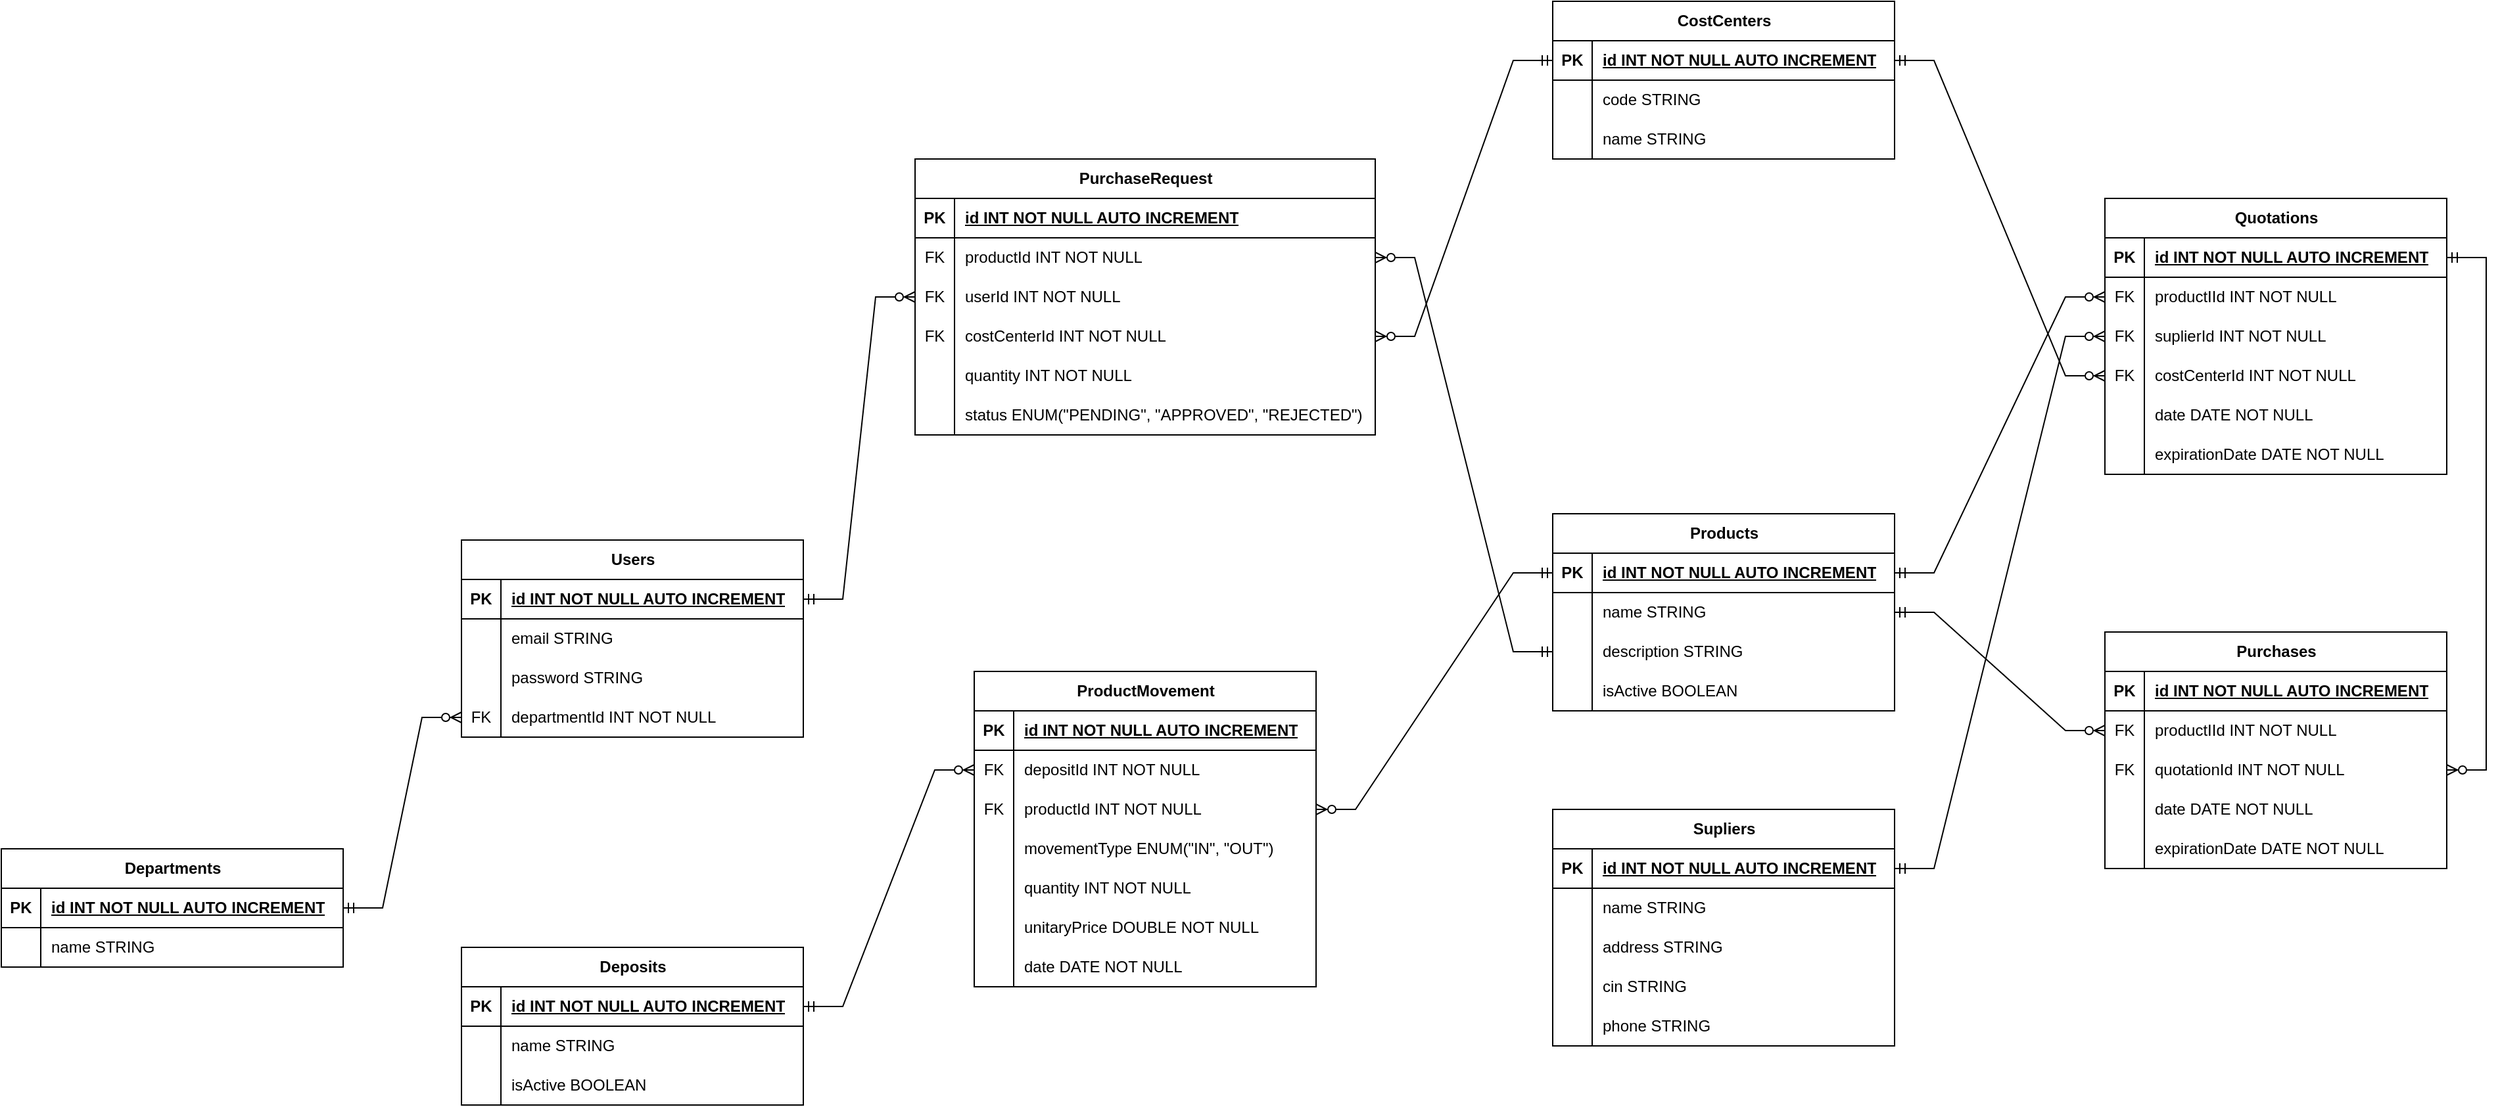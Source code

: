 <mxfile version="22.0.3" type="device" pages="2">
  <diagram name="Database Schema" id="_3WTluau28vgNV7NaXV3">
    <mxGraphModel dx="955" dy="565" grid="1" gridSize="10" guides="1" tooltips="1" connect="1" arrows="1" fold="1" page="1" pageScale="1" pageWidth="827" pageHeight="1169" math="0" shadow="0">
      <root>
        <mxCell id="0" />
        <mxCell id="1" parent="0" />
        <mxCell id="uuvvCqlt4HClleKprbLo-1" value="Users" style="shape=table;startSize=30;container=1;collapsible=1;childLayout=tableLayout;fixedRows=1;rowLines=0;fontStyle=1;align=center;resizeLast=1;html=1;" vertex="1" parent="1">
          <mxGeometry x="646" y="575" width="260" height="150" as="geometry" />
        </mxCell>
        <mxCell id="uuvvCqlt4HClleKprbLo-2" value="" style="shape=tableRow;horizontal=0;startSize=0;swimlaneHead=0;swimlaneBody=0;fillColor=none;collapsible=0;dropTarget=0;points=[[0,0.5],[1,0.5]];portConstraint=eastwest;top=0;left=0;right=0;bottom=1;" vertex="1" parent="uuvvCqlt4HClleKprbLo-1">
          <mxGeometry y="30" width="260" height="30" as="geometry" />
        </mxCell>
        <mxCell id="uuvvCqlt4HClleKprbLo-3" value="PK" style="shape=partialRectangle;connectable=0;fillColor=none;top=0;left=0;bottom=0;right=0;fontStyle=1;overflow=hidden;whiteSpace=wrap;html=1;" vertex="1" parent="uuvvCqlt4HClleKprbLo-2">
          <mxGeometry width="30" height="30" as="geometry">
            <mxRectangle width="30" height="30" as="alternateBounds" />
          </mxGeometry>
        </mxCell>
        <mxCell id="uuvvCqlt4HClleKprbLo-4" value="id INT NOT NULL AUTO INCREMENT" style="shape=partialRectangle;connectable=0;fillColor=none;top=0;left=0;bottom=0;right=0;align=left;spacingLeft=6;fontStyle=5;overflow=hidden;whiteSpace=wrap;html=1;" vertex="1" parent="uuvvCqlt4HClleKprbLo-2">
          <mxGeometry x="30" width="230" height="30" as="geometry">
            <mxRectangle width="230" height="30" as="alternateBounds" />
          </mxGeometry>
        </mxCell>
        <mxCell id="uuvvCqlt4HClleKprbLo-5" value="" style="shape=tableRow;horizontal=0;startSize=0;swimlaneHead=0;swimlaneBody=0;fillColor=none;collapsible=0;dropTarget=0;points=[[0,0.5],[1,0.5]];portConstraint=eastwest;top=0;left=0;right=0;bottom=0;" vertex="1" parent="uuvvCqlt4HClleKprbLo-1">
          <mxGeometry y="60" width="260" height="30" as="geometry" />
        </mxCell>
        <mxCell id="uuvvCqlt4HClleKprbLo-6" value="" style="shape=partialRectangle;connectable=0;fillColor=none;top=0;left=0;bottom=0;right=0;editable=1;overflow=hidden;whiteSpace=wrap;html=1;" vertex="1" parent="uuvvCqlt4HClleKprbLo-5">
          <mxGeometry width="30" height="30" as="geometry">
            <mxRectangle width="30" height="30" as="alternateBounds" />
          </mxGeometry>
        </mxCell>
        <mxCell id="uuvvCqlt4HClleKprbLo-7" value="email STRING" style="shape=partialRectangle;connectable=0;fillColor=none;top=0;left=0;bottom=0;right=0;align=left;spacingLeft=6;overflow=hidden;whiteSpace=wrap;html=1;" vertex="1" parent="uuvvCqlt4HClleKprbLo-5">
          <mxGeometry x="30" width="230" height="30" as="geometry">
            <mxRectangle width="230" height="30" as="alternateBounds" />
          </mxGeometry>
        </mxCell>
        <mxCell id="uuvvCqlt4HClleKprbLo-8" value="" style="shape=tableRow;horizontal=0;startSize=0;swimlaneHead=0;swimlaneBody=0;fillColor=none;collapsible=0;dropTarget=0;points=[[0,0.5],[1,0.5]];portConstraint=eastwest;top=0;left=0;right=0;bottom=0;" vertex="1" parent="uuvvCqlt4HClleKprbLo-1">
          <mxGeometry y="90" width="260" height="30" as="geometry" />
        </mxCell>
        <mxCell id="uuvvCqlt4HClleKprbLo-9" value="" style="shape=partialRectangle;connectable=0;fillColor=none;top=0;left=0;bottom=0;right=0;editable=1;overflow=hidden;whiteSpace=wrap;html=1;" vertex="1" parent="uuvvCqlt4HClleKprbLo-8">
          <mxGeometry width="30" height="30" as="geometry">
            <mxRectangle width="30" height="30" as="alternateBounds" />
          </mxGeometry>
        </mxCell>
        <mxCell id="uuvvCqlt4HClleKprbLo-10" value="password STRING" style="shape=partialRectangle;connectable=0;fillColor=none;top=0;left=0;bottom=0;right=0;align=left;spacingLeft=6;overflow=hidden;whiteSpace=wrap;html=1;" vertex="1" parent="uuvvCqlt4HClleKprbLo-8">
          <mxGeometry x="30" width="230" height="30" as="geometry">
            <mxRectangle width="230" height="30" as="alternateBounds" />
          </mxGeometry>
        </mxCell>
        <mxCell id="uuvvCqlt4HClleKprbLo-11" value="" style="shape=tableRow;horizontal=0;startSize=0;swimlaneHead=0;swimlaneBody=0;fillColor=none;collapsible=0;dropTarget=0;points=[[0,0.5],[1,0.5]];portConstraint=eastwest;top=0;left=0;right=0;bottom=0;" vertex="1" parent="uuvvCqlt4HClleKprbLo-1">
          <mxGeometry y="120" width="260" height="30" as="geometry" />
        </mxCell>
        <mxCell id="uuvvCqlt4HClleKprbLo-12" value="FK" style="shape=partialRectangle;connectable=0;fillColor=none;top=0;left=0;bottom=0;right=0;editable=1;overflow=hidden;whiteSpace=wrap;html=1;" vertex="1" parent="uuvvCqlt4HClleKprbLo-11">
          <mxGeometry width="30" height="30" as="geometry">
            <mxRectangle width="30" height="30" as="alternateBounds" />
          </mxGeometry>
        </mxCell>
        <mxCell id="uuvvCqlt4HClleKprbLo-13" value="departmentId INT NOT NULL" style="shape=partialRectangle;connectable=0;fillColor=none;top=0;left=0;bottom=0;right=0;align=left;spacingLeft=6;overflow=hidden;whiteSpace=wrap;html=1;" vertex="1" parent="uuvvCqlt4HClleKprbLo-11">
          <mxGeometry x="30" width="230" height="30" as="geometry">
            <mxRectangle width="230" height="30" as="alternateBounds" />
          </mxGeometry>
        </mxCell>
        <mxCell id="uuvvCqlt4HClleKprbLo-14" value="" style="edgeStyle=entityRelationEdgeStyle;fontSize=12;html=1;endArrow=ERzeroToMany;startArrow=ERmandOne;rounded=0;entryX=0;entryY=0.5;entryDx=0;entryDy=0;exitX=1;exitY=0.5;exitDx=0;exitDy=0;" edge="1" parent="1" source="uuvvCqlt4HClleKprbLo-17" target="uuvvCqlt4HClleKprbLo-11">
          <mxGeometry width="100" height="100" relative="1" as="geometry">
            <mxPoint x="636" y="845" as="sourcePoint" />
            <mxPoint x="736" y="745" as="targetPoint" />
          </mxGeometry>
        </mxCell>
        <mxCell id="uuvvCqlt4HClleKprbLo-16" value="Departments" style="shape=table;startSize=30;container=1;collapsible=1;childLayout=tableLayout;fixedRows=1;rowLines=0;fontStyle=1;align=center;resizeLast=1;html=1;" vertex="1" parent="1">
          <mxGeometry x="296" y="810" width="260" height="90" as="geometry" />
        </mxCell>
        <mxCell id="uuvvCqlt4HClleKprbLo-17" value="" style="shape=tableRow;horizontal=0;startSize=0;swimlaneHead=0;swimlaneBody=0;fillColor=none;collapsible=0;dropTarget=0;points=[[0,0.5],[1,0.5]];portConstraint=eastwest;top=0;left=0;right=0;bottom=1;" vertex="1" parent="uuvvCqlt4HClleKprbLo-16">
          <mxGeometry y="30" width="260" height="30" as="geometry" />
        </mxCell>
        <mxCell id="uuvvCqlt4HClleKprbLo-18" value="PK" style="shape=partialRectangle;connectable=0;fillColor=none;top=0;left=0;bottom=0;right=0;fontStyle=1;overflow=hidden;whiteSpace=wrap;html=1;" vertex="1" parent="uuvvCqlt4HClleKprbLo-17">
          <mxGeometry width="30" height="30" as="geometry">
            <mxRectangle width="30" height="30" as="alternateBounds" />
          </mxGeometry>
        </mxCell>
        <mxCell id="uuvvCqlt4HClleKprbLo-19" value="id INT NOT NULL AUTO INCREMENT" style="shape=partialRectangle;connectable=0;fillColor=none;top=0;left=0;bottom=0;right=0;align=left;spacingLeft=6;fontStyle=5;overflow=hidden;whiteSpace=wrap;html=1;" vertex="1" parent="uuvvCqlt4HClleKprbLo-17">
          <mxGeometry x="30" width="230" height="30" as="geometry">
            <mxRectangle width="230" height="30" as="alternateBounds" />
          </mxGeometry>
        </mxCell>
        <mxCell id="uuvvCqlt4HClleKprbLo-20" value="" style="shape=tableRow;horizontal=0;startSize=0;swimlaneHead=0;swimlaneBody=0;fillColor=none;collapsible=0;dropTarget=0;points=[[0,0.5],[1,0.5]];portConstraint=eastwest;top=0;left=0;right=0;bottom=0;" vertex="1" parent="uuvvCqlt4HClleKprbLo-16">
          <mxGeometry y="60" width="260" height="30" as="geometry" />
        </mxCell>
        <mxCell id="uuvvCqlt4HClleKprbLo-21" value="" style="shape=partialRectangle;connectable=0;fillColor=none;top=0;left=0;bottom=0;right=0;editable=1;overflow=hidden;whiteSpace=wrap;html=1;" vertex="1" parent="uuvvCqlt4HClleKprbLo-20">
          <mxGeometry width="30" height="30" as="geometry">
            <mxRectangle width="30" height="30" as="alternateBounds" />
          </mxGeometry>
        </mxCell>
        <mxCell id="uuvvCqlt4HClleKprbLo-22" value="name STRING" style="shape=partialRectangle;connectable=0;fillColor=none;top=0;left=0;bottom=0;right=0;align=left;spacingLeft=6;overflow=hidden;whiteSpace=wrap;html=1;" vertex="1" parent="uuvvCqlt4HClleKprbLo-20">
          <mxGeometry x="30" width="230" height="30" as="geometry">
            <mxRectangle width="230" height="30" as="alternateBounds" />
          </mxGeometry>
        </mxCell>
        <mxCell id="uuvvCqlt4HClleKprbLo-29" value="Deposits" style="shape=table;startSize=30;container=1;collapsible=1;childLayout=tableLayout;fixedRows=1;rowLines=0;fontStyle=1;align=center;resizeLast=1;html=1;" vertex="1" parent="1">
          <mxGeometry x="646" y="885" width="260" height="120" as="geometry" />
        </mxCell>
        <mxCell id="uuvvCqlt4HClleKprbLo-30" value="" style="shape=tableRow;horizontal=0;startSize=0;swimlaneHead=0;swimlaneBody=0;fillColor=none;collapsible=0;dropTarget=0;points=[[0,0.5],[1,0.5]];portConstraint=eastwest;top=0;left=0;right=0;bottom=1;" vertex="1" parent="uuvvCqlt4HClleKprbLo-29">
          <mxGeometry y="30" width="260" height="30" as="geometry" />
        </mxCell>
        <mxCell id="uuvvCqlt4HClleKprbLo-31" value="PK" style="shape=partialRectangle;connectable=0;fillColor=none;top=0;left=0;bottom=0;right=0;fontStyle=1;overflow=hidden;whiteSpace=wrap;html=1;" vertex="1" parent="uuvvCqlt4HClleKprbLo-30">
          <mxGeometry width="30" height="30" as="geometry">
            <mxRectangle width="30" height="30" as="alternateBounds" />
          </mxGeometry>
        </mxCell>
        <mxCell id="uuvvCqlt4HClleKprbLo-32" value="id INT NOT NULL AUTO INCREMENT" style="shape=partialRectangle;connectable=0;fillColor=none;top=0;left=0;bottom=0;right=0;align=left;spacingLeft=6;fontStyle=5;overflow=hidden;whiteSpace=wrap;html=1;" vertex="1" parent="uuvvCqlt4HClleKprbLo-30">
          <mxGeometry x="30" width="230" height="30" as="geometry">
            <mxRectangle width="230" height="30" as="alternateBounds" />
          </mxGeometry>
        </mxCell>
        <mxCell id="uuvvCqlt4HClleKprbLo-33" value="" style="shape=tableRow;horizontal=0;startSize=0;swimlaneHead=0;swimlaneBody=0;fillColor=none;collapsible=0;dropTarget=0;points=[[0,0.5],[1,0.5]];portConstraint=eastwest;top=0;left=0;right=0;bottom=0;" vertex="1" parent="uuvvCqlt4HClleKprbLo-29">
          <mxGeometry y="60" width="260" height="30" as="geometry" />
        </mxCell>
        <mxCell id="uuvvCqlt4HClleKprbLo-34" value="" style="shape=partialRectangle;connectable=0;fillColor=none;top=0;left=0;bottom=0;right=0;editable=1;overflow=hidden;whiteSpace=wrap;html=1;" vertex="1" parent="uuvvCqlt4HClleKprbLo-33">
          <mxGeometry width="30" height="30" as="geometry">
            <mxRectangle width="30" height="30" as="alternateBounds" />
          </mxGeometry>
        </mxCell>
        <mxCell id="uuvvCqlt4HClleKprbLo-35" value="name STRING" style="shape=partialRectangle;connectable=0;fillColor=none;top=0;left=0;bottom=0;right=0;align=left;spacingLeft=6;overflow=hidden;whiteSpace=wrap;html=1;" vertex="1" parent="uuvvCqlt4HClleKprbLo-33">
          <mxGeometry x="30" width="230" height="30" as="geometry">
            <mxRectangle width="230" height="30" as="alternateBounds" />
          </mxGeometry>
        </mxCell>
        <mxCell id="uuvvCqlt4HClleKprbLo-36" value="" style="shape=tableRow;horizontal=0;startSize=0;swimlaneHead=0;swimlaneBody=0;fillColor=none;collapsible=0;dropTarget=0;points=[[0,0.5],[1,0.5]];portConstraint=eastwest;top=0;left=0;right=0;bottom=0;" vertex="1" parent="uuvvCqlt4HClleKprbLo-29">
          <mxGeometry y="90" width="260" height="30" as="geometry" />
        </mxCell>
        <mxCell id="uuvvCqlt4HClleKprbLo-37" value="" style="shape=partialRectangle;connectable=0;fillColor=none;top=0;left=0;bottom=0;right=0;editable=1;overflow=hidden;whiteSpace=wrap;html=1;" vertex="1" parent="uuvvCqlt4HClleKprbLo-36">
          <mxGeometry width="30" height="30" as="geometry">
            <mxRectangle width="30" height="30" as="alternateBounds" />
          </mxGeometry>
        </mxCell>
        <mxCell id="uuvvCqlt4HClleKprbLo-38" value="isActive BOOLEAN" style="shape=partialRectangle;connectable=0;fillColor=none;top=0;left=0;bottom=0;right=0;align=left;spacingLeft=6;overflow=hidden;whiteSpace=wrap;html=1;" vertex="1" parent="uuvvCqlt4HClleKprbLo-36">
          <mxGeometry x="30" width="230" height="30" as="geometry">
            <mxRectangle width="230" height="30" as="alternateBounds" />
          </mxGeometry>
        </mxCell>
        <mxCell id="uuvvCqlt4HClleKprbLo-43" value="Products" style="shape=table;startSize=30;container=1;collapsible=1;childLayout=tableLayout;fixedRows=1;rowLines=0;fontStyle=1;align=center;resizeLast=1;html=1;" vertex="1" parent="1">
          <mxGeometry x="1476" y="555" width="260" height="150" as="geometry" />
        </mxCell>
        <mxCell id="uuvvCqlt4HClleKprbLo-44" value="" style="shape=tableRow;horizontal=0;startSize=0;swimlaneHead=0;swimlaneBody=0;fillColor=none;collapsible=0;dropTarget=0;points=[[0,0.5],[1,0.5]];portConstraint=eastwest;top=0;left=0;right=0;bottom=1;" vertex="1" parent="uuvvCqlt4HClleKprbLo-43">
          <mxGeometry y="30" width="260" height="30" as="geometry" />
        </mxCell>
        <mxCell id="uuvvCqlt4HClleKprbLo-45" value="PK" style="shape=partialRectangle;connectable=0;fillColor=none;top=0;left=0;bottom=0;right=0;fontStyle=1;overflow=hidden;whiteSpace=wrap;html=1;" vertex="1" parent="uuvvCqlt4HClleKprbLo-44">
          <mxGeometry width="30" height="30" as="geometry">
            <mxRectangle width="30" height="30" as="alternateBounds" />
          </mxGeometry>
        </mxCell>
        <mxCell id="uuvvCqlt4HClleKprbLo-46" value="id INT NOT NULL AUTO INCREMENT" style="shape=partialRectangle;connectable=0;fillColor=none;top=0;left=0;bottom=0;right=0;align=left;spacingLeft=6;fontStyle=5;overflow=hidden;whiteSpace=wrap;html=1;" vertex="1" parent="uuvvCqlt4HClleKprbLo-44">
          <mxGeometry x="30" width="230" height="30" as="geometry">
            <mxRectangle width="230" height="30" as="alternateBounds" />
          </mxGeometry>
        </mxCell>
        <mxCell id="uuvvCqlt4HClleKprbLo-47" value="" style="shape=tableRow;horizontal=0;startSize=0;swimlaneHead=0;swimlaneBody=0;fillColor=none;collapsible=0;dropTarget=0;points=[[0,0.5],[1,0.5]];portConstraint=eastwest;top=0;left=0;right=0;bottom=0;" vertex="1" parent="uuvvCqlt4HClleKprbLo-43">
          <mxGeometry y="60" width="260" height="30" as="geometry" />
        </mxCell>
        <mxCell id="uuvvCqlt4HClleKprbLo-48" value="" style="shape=partialRectangle;connectable=0;fillColor=none;top=0;left=0;bottom=0;right=0;editable=1;overflow=hidden;whiteSpace=wrap;html=1;" vertex="1" parent="uuvvCqlt4HClleKprbLo-47">
          <mxGeometry width="30" height="30" as="geometry">
            <mxRectangle width="30" height="30" as="alternateBounds" />
          </mxGeometry>
        </mxCell>
        <mxCell id="uuvvCqlt4HClleKprbLo-49" value="name STRING" style="shape=partialRectangle;connectable=0;fillColor=none;top=0;left=0;bottom=0;right=0;align=left;spacingLeft=6;overflow=hidden;whiteSpace=wrap;html=1;" vertex="1" parent="uuvvCqlt4HClleKprbLo-47">
          <mxGeometry x="30" width="230" height="30" as="geometry">
            <mxRectangle width="230" height="30" as="alternateBounds" />
          </mxGeometry>
        </mxCell>
        <mxCell id="uuvvCqlt4HClleKprbLo-50" value="" style="shape=tableRow;horizontal=0;startSize=0;swimlaneHead=0;swimlaneBody=0;fillColor=none;collapsible=0;dropTarget=0;points=[[0,0.5],[1,0.5]];portConstraint=eastwest;top=0;left=0;right=0;bottom=0;" vertex="1" parent="uuvvCqlt4HClleKprbLo-43">
          <mxGeometry y="90" width="260" height="30" as="geometry" />
        </mxCell>
        <mxCell id="uuvvCqlt4HClleKprbLo-51" value="" style="shape=partialRectangle;connectable=0;fillColor=none;top=0;left=0;bottom=0;right=0;editable=1;overflow=hidden;whiteSpace=wrap;html=1;" vertex="1" parent="uuvvCqlt4HClleKprbLo-50">
          <mxGeometry width="30" height="30" as="geometry">
            <mxRectangle width="30" height="30" as="alternateBounds" />
          </mxGeometry>
        </mxCell>
        <mxCell id="uuvvCqlt4HClleKprbLo-52" value="description STRING" style="shape=partialRectangle;connectable=0;fillColor=none;top=0;left=0;bottom=0;right=0;align=left;spacingLeft=6;overflow=hidden;whiteSpace=wrap;html=1;" vertex="1" parent="uuvvCqlt4HClleKprbLo-50">
          <mxGeometry x="30" width="230" height="30" as="geometry">
            <mxRectangle width="230" height="30" as="alternateBounds" />
          </mxGeometry>
        </mxCell>
        <mxCell id="uuvvCqlt4HClleKprbLo-53" value="" style="shape=tableRow;horizontal=0;startSize=0;swimlaneHead=0;swimlaneBody=0;fillColor=none;collapsible=0;dropTarget=0;points=[[0,0.5],[1,0.5]];portConstraint=eastwest;top=0;left=0;right=0;bottom=0;" vertex="1" parent="uuvvCqlt4HClleKprbLo-43">
          <mxGeometry y="120" width="260" height="30" as="geometry" />
        </mxCell>
        <mxCell id="uuvvCqlt4HClleKprbLo-54" value="" style="shape=partialRectangle;connectable=0;fillColor=none;top=0;left=0;bottom=0;right=0;editable=1;overflow=hidden;whiteSpace=wrap;html=1;" vertex="1" parent="uuvvCqlt4HClleKprbLo-53">
          <mxGeometry width="30" height="30" as="geometry">
            <mxRectangle width="30" height="30" as="alternateBounds" />
          </mxGeometry>
        </mxCell>
        <mxCell id="uuvvCqlt4HClleKprbLo-55" value="isActive BOOLEAN" style="shape=partialRectangle;connectable=0;fillColor=none;top=0;left=0;bottom=0;right=0;align=left;spacingLeft=6;overflow=hidden;whiteSpace=wrap;html=1;" vertex="1" parent="uuvvCqlt4HClleKprbLo-53">
          <mxGeometry x="30" width="230" height="30" as="geometry">
            <mxRectangle width="230" height="30" as="alternateBounds" />
          </mxGeometry>
        </mxCell>
        <mxCell id="uuvvCqlt4HClleKprbLo-56" value="ProductMovement" style="shape=table;startSize=30;container=1;collapsible=1;childLayout=tableLayout;fixedRows=1;rowLines=0;fontStyle=1;align=center;resizeLast=1;html=1;" vertex="1" parent="1">
          <mxGeometry x="1036" y="675" width="260" height="240" as="geometry" />
        </mxCell>
        <mxCell id="uuvvCqlt4HClleKprbLo-57" value="" style="shape=tableRow;horizontal=0;startSize=0;swimlaneHead=0;swimlaneBody=0;fillColor=none;collapsible=0;dropTarget=0;points=[[0,0.5],[1,0.5]];portConstraint=eastwest;top=0;left=0;right=0;bottom=1;" vertex="1" parent="uuvvCqlt4HClleKprbLo-56">
          <mxGeometry y="30" width="260" height="30" as="geometry" />
        </mxCell>
        <mxCell id="uuvvCqlt4HClleKprbLo-58" value="PK" style="shape=partialRectangle;connectable=0;fillColor=none;top=0;left=0;bottom=0;right=0;fontStyle=1;overflow=hidden;whiteSpace=wrap;html=1;" vertex="1" parent="uuvvCqlt4HClleKprbLo-57">
          <mxGeometry width="30" height="30" as="geometry">
            <mxRectangle width="30" height="30" as="alternateBounds" />
          </mxGeometry>
        </mxCell>
        <mxCell id="uuvvCqlt4HClleKprbLo-59" value="id INT NOT NULL AUTO INCREMENT" style="shape=partialRectangle;connectable=0;fillColor=none;top=0;left=0;bottom=0;right=0;align=left;spacingLeft=6;fontStyle=5;overflow=hidden;whiteSpace=wrap;html=1;" vertex="1" parent="uuvvCqlt4HClleKprbLo-57">
          <mxGeometry x="30" width="230" height="30" as="geometry">
            <mxRectangle width="230" height="30" as="alternateBounds" />
          </mxGeometry>
        </mxCell>
        <mxCell id="uuvvCqlt4HClleKprbLo-60" value="" style="shape=tableRow;horizontal=0;startSize=0;swimlaneHead=0;swimlaneBody=0;fillColor=none;collapsible=0;dropTarget=0;points=[[0,0.5],[1,0.5]];portConstraint=eastwest;top=0;left=0;right=0;bottom=0;" vertex="1" parent="uuvvCqlt4HClleKprbLo-56">
          <mxGeometry y="60" width="260" height="30" as="geometry" />
        </mxCell>
        <mxCell id="uuvvCqlt4HClleKprbLo-61" value="FK" style="shape=partialRectangle;connectable=0;fillColor=none;top=0;left=0;bottom=0;right=0;editable=1;overflow=hidden;whiteSpace=wrap;html=1;" vertex="1" parent="uuvvCqlt4HClleKprbLo-60">
          <mxGeometry width="30" height="30" as="geometry">
            <mxRectangle width="30" height="30" as="alternateBounds" />
          </mxGeometry>
        </mxCell>
        <mxCell id="uuvvCqlt4HClleKprbLo-62" value="depositId INT NOT NULL" style="shape=partialRectangle;connectable=0;fillColor=none;top=0;left=0;bottom=0;right=0;align=left;spacingLeft=6;overflow=hidden;whiteSpace=wrap;html=1;" vertex="1" parent="uuvvCqlt4HClleKprbLo-60">
          <mxGeometry x="30" width="230" height="30" as="geometry">
            <mxRectangle width="230" height="30" as="alternateBounds" />
          </mxGeometry>
        </mxCell>
        <mxCell id="uuvvCqlt4HClleKprbLo-63" value="" style="shape=tableRow;horizontal=0;startSize=0;swimlaneHead=0;swimlaneBody=0;fillColor=none;collapsible=0;dropTarget=0;points=[[0,0.5],[1,0.5]];portConstraint=eastwest;top=0;left=0;right=0;bottom=0;" vertex="1" parent="uuvvCqlt4HClleKprbLo-56">
          <mxGeometry y="90" width="260" height="30" as="geometry" />
        </mxCell>
        <mxCell id="uuvvCqlt4HClleKprbLo-64" value="FK" style="shape=partialRectangle;connectable=0;fillColor=none;top=0;left=0;bottom=0;right=0;editable=1;overflow=hidden;whiteSpace=wrap;html=1;" vertex="1" parent="uuvvCqlt4HClleKprbLo-63">
          <mxGeometry width="30" height="30" as="geometry">
            <mxRectangle width="30" height="30" as="alternateBounds" />
          </mxGeometry>
        </mxCell>
        <mxCell id="uuvvCqlt4HClleKprbLo-65" value="productId INT NOT NULL" style="shape=partialRectangle;connectable=0;fillColor=none;top=0;left=0;bottom=0;right=0;align=left;spacingLeft=6;overflow=hidden;whiteSpace=wrap;html=1;" vertex="1" parent="uuvvCqlt4HClleKprbLo-63">
          <mxGeometry x="30" width="230" height="30" as="geometry">
            <mxRectangle width="230" height="30" as="alternateBounds" />
          </mxGeometry>
        </mxCell>
        <mxCell id="uuvvCqlt4HClleKprbLo-66" value="" style="shape=tableRow;horizontal=0;startSize=0;swimlaneHead=0;swimlaneBody=0;fillColor=none;collapsible=0;dropTarget=0;points=[[0,0.5],[1,0.5]];portConstraint=eastwest;top=0;left=0;right=0;bottom=0;" vertex="1" parent="uuvvCqlt4HClleKprbLo-56">
          <mxGeometry y="120" width="260" height="30" as="geometry" />
        </mxCell>
        <mxCell id="uuvvCqlt4HClleKprbLo-67" value="" style="shape=partialRectangle;connectable=0;fillColor=none;top=0;left=0;bottom=0;right=0;editable=1;overflow=hidden;whiteSpace=wrap;html=1;" vertex="1" parent="uuvvCqlt4HClleKprbLo-66">
          <mxGeometry width="30" height="30" as="geometry">
            <mxRectangle width="30" height="30" as="alternateBounds" />
          </mxGeometry>
        </mxCell>
        <mxCell id="uuvvCqlt4HClleKprbLo-68" value="movementType ENUM(&quot;IN&quot;, &quot;OUT&quot;)" style="shape=partialRectangle;connectable=0;fillColor=none;top=0;left=0;bottom=0;right=0;align=left;spacingLeft=6;overflow=hidden;whiteSpace=wrap;html=1;" vertex="1" parent="uuvvCqlt4HClleKprbLo-66">
          <mxGeometry x="30" width="230" height="30" as="geometry">
            <mxRectangle width="230" height="30" as="alternateBounds" />
          </mxGeometry>
        </mxCell>
        <mxCell id="uuvvCqlt4HClleKprbLo-69" value="" style="shape=tableRow;horizontal=0;startSize=0;swimlaneHead=0;swimlaneBody=0;fillColor=none;collapsible=0;dropTarget=0;points=[[0,0.5],[1,0.5]];portConstraint=eastwest;top=0;left=0;right=0;bottom=0;" vertex="1" parent="uuvvCqlt4HClleKprbLo-56">
          <mxGeometry y="150" width="260" height="30" as="geometry" />
        </mxCell>
        <mxCell id="uuvvCqlt4HClleKprbLo-70" value="" style="shape=partialRectangle;connectable=0;fillColor=none;top=0;left=0;bottom=0;right=0;editable=1;overflow=hidden;whiteSpace=wrap;html=1;" vertex="1" parent="uuvvCqlt4HClleKprbLo-69">
          <mxGeometry width="30" height="30" as="geometry">
            <mxRectangle width="30" height="30" as="alternateBounds" />
          </mxGeometry>
        </mxCell>
        <mxCell id="uuvvCqlt4HClleKprbLo-71" value="quantity INT NOT NULL" style="shape=partialRectangle;connectable=0;fillColor=none;top=0;left=0;bottom=0;right=0;align=left;spacingLeft=6;overflow=hidden;whiteSpace=wrap;html=1;" vertex="1" parent="uuvvCqlt4HClleKprbLo-69">
          <mxGeometry x="30" width="230" height="30" as="geometry">
            <mxRectangle width="230" height="30" as="alternateBounds" />
          </mxGeometry>
        </mxCell>
        <mxCell id="uuvvCqlt4HClleKprbLo-72" value="" style="shape=tableRow;horizontal=0;startSize=0;swimlaneHead=0;swimlaneBody=0;fillColor=none;collapsible=0;dropTarget=0;points=[[0,0.5],[1,0.5]];portConstraint=eastwest;top=0;left=0;right=0;bottom=0;" vertex="1" parent="uuvvCqlt4HClleKprbLo-56">
          <mxGeometry y="180" width="260" height="30" as="geometry" />
        </mxCell>
        <mxCell id="uuvvCqlt4HClleKprbLo-73" value="" style="shape=partialRectangle;connectable=0;fillColor=none;top=0;left=0;bottom=0;right=0;editable=1;overflow=hidden;whiteSpace=wrap;html=1;" vertex="1" parent="uuvvCqlt4HClleKprbLo-72">
          <mxGeometry width="30" height="30" as="geometry">
            <mxRectangle width="30" height="30" as="alternateBounds" />
          </mxGeometry>
        </mxCell>
        <mxCell id="uuvvCqlt4HClleKprbLo-74" value="unitaryPrice DOUBLE NOT NULL" style="shape=partialRectangle;connectable=0;fillColor=none;top=0;left=0;bottom=0;right=0;align=left;spacingLeft=6;overflow=hidden;whiteSpace=wrap;html=1;" vertex="1" parent="uuvvCqlt4HClleKprbLo-72">
          <mxGeometry x="30" width="230" height="30" as="geometry">
            <mxRectangle width="230" height="30" as="alternateBounds" />
          </mxGeometry>
        </mxCell>
        <mxCell id="uuvvCqlt4HClleKprbLo-75" value="" style="shape=tableRow;horizontal=0;startSize=0;swimlaneHead=0;swimlaneBody=0;fillColor=none;collapsible=0;dropTarget=0;points=[[0,0.5],[1,0.5]];portConstraint=eastwest;top=0;left=0;right=0;bottom=0;" vertex="1" parent="uuvvCqlt4HClleKprbLo-56">
          <mxGeometry y="210" width="260" height="30" as="geometry" />
        </mxCell>
        <mxCell id="uuvvCqlt4HClleKprbLo-76" value="" style="shape=partialRectangle;connectable=0;fillColor=none;top=0;left=0;bottom=0;right=0;editable=1;overflow=hidden;whiteSpace=wrap;html=1;" vertex="1" parent="uuvvCqlt4HClleKprbLo-75">
          <mxGeometry width="30" height="30" as="geometry">
            <mxRectangle width="30" height="30" as="alternateBounds" />
          </mxGeometry>
        </mxCell>
        <mxCell id="uuvvCqlt4HClleKprbLo-77" value="date DATE NOT NULL" style="shape=partialRectangle;connectable=0;fillColor=none;top=0;left=0;bottom=0;right=0;align=left;spacingLeft=6;overflow=hidden;whiteSpace=wrap;html=1;" vertex="1" parent="uuvvCqlt4HClleKprbLo-75">
          <mxGeometry x="30" width="230" height="30" as="geometry">
            <mxRectangle width="230" height="30" as="alternateBounds" />
          </mxGeometry>
        </mxCell>
        <mxCell id="uuvvCqlt4HClleKprbLo-78" value="" style="edgeStyle=entityRelationEdgeStyle;fontSize=12;html=1;endArrow=ERzeroToMany;startArrow=ERmandOne;rounded=0;entryX=0;entryY=0.5;entryDx=0;entryDy=0;exitX=1;exitY=0.5;exitDx=0;exitDy=0;" edge="1" parent="1" source="uuvvCqlt4HClleKprbLo-30" target="uuvvCqlt4HClleKprbLo-60">
          <mxGeometry width="100" height="100" relative="1" as="geometry">
            <mxPoint x="966" y="915" as="sourcePoint" />
            <mxPoint x="1026" y="755" as="targetPoint" />
          </mxGeometry>
        </mxCell>
        <mxCell id="uuvvCqlt4HClleKprbLo-79" value="" style="edgeStyle=entityRelationEdgeStyle;fontSize=12;html=1;endArrow=ERzeroToMany;startArrow=ERmandOne;rounded=0;entryX=1;entryY=0.5;entryDx=0;entryDy=0;exitX=0;exitY=0.5;exitDx=0;exitDy=0;" edge="1" parent="1" source="uuvvCqlt4HClleKprbLo-44" target="uuvvCqlt4HClleKprbLo-63">
          <mxGeometry width="100" height="100" relative="1" as="geometry">
            <mxPoint x="1356" y="945" as="sourcePoint" />
            <mxPoint x="1436" y="765" as="targetPoint" />
          </mxGeometry>
        </mxCell>
        <mxCell id="uuvvCqlt4HClleKprbLo-108" value="CostCenters" style="shape=table;startSize=30;container=1;collapsible=1;childLayout=tableLayout;fixedRows=1;rowLines=0;fontStyle=1;align=center;resizeLast=1;html=1;" vertex="1" parent="1">
          <mxGeometry x="1476" y="165" width="260" height="120" as="geometry" />
        </mxCell>
        <mxCell id="uuvvCqlt4HClleKprbLo-109" value="" style="shape=tableRow;horizontal=0;startSize=0;swimlaneHead=0;swimlaneBody=0;fillColor=none;collapsible=0;dropTarget=0;points=[[0,0.5],[1,0.5]];portConstraint=eastwest;top=0;left=0;right=0;bottom=1;" vertex="1" parent="uuvvCqlt4HClleKprbLo-108">
          <mxGeometry y="30" width="260" height="30" as="geometry" />
        </mxCell>
        <mxCell id="uuvvCqlt4HClleKprbLo-110" value="PK" style="shape=partialRectangle;connectable=0;fillColor=none;top=0;left=0;bottom=0;right=0;fontStyle=1;overflow=hidden;whiteSpace=wrap;html=1;" vertex="1" parent="uuvvCqlt4HClleKprbLo-109">
          <mxGeometry width="30" height="30" as="geometry">
            <mxRectangle width="30" height="30" as="alternateBounds" />
          </mxGeometry>
        </mxCell>
        <mxCell id="uuvvCqlt4HClleKprbLo-111" value="id INT NOT NULL AUTO INCREMENT" style="shape=partialRectangle;connectable=0;fillColor=none;top=0;left=0;bottom=0;right=0;align=left;spacingLeft=6;fontStyle=5;overflow=hidden;whiteSpace=wrap;html=1;" vertex="1" parent="uuvvCqlt4HClleKprbLo-109">
          <mxGeometry x="30" width="230" height="30" as="geometry">
            <mxRectangle width="230" height="30" as="alternateBounds" />
          </mxGeometry>
        </mxCell>
        <mxCell id="uuvvCqlt4HClleKprbLo-112" value="" style="shape=tableRow;horizontal=0;startSize=0;swimlaneHead=0;swimlaneBody=0;fillColor=none;collapsible=0;dropTarget=0;points=[[0,0.5],[1,0.5]];portConstraint=eastwest;top=0;left=0;right=0;bottom=0;" vertex="1" parent="uuvvCqlt4HClleKprbLo-108">
          <mxGeometry y="60" width="260" height="30" as="geometry" />
        </mxCell>
        <mxCell id="uuvvCqlt4HClleKprbLo-113" value="" style="shape=partialRectangle;connectable=0;fillColor=none;top=0;left=0;bottom=0;right=0;editable=1;overflow=hidden;whiteSpace=wrap;html=1;" vertex="1" parent="uuvvCqlt4HClleKprbLo-112">
          <mxGeometry width="30" height="30" as="geometry">
            <mxRectangle width="30" height="30" as="alternateBounds" />
          </mxGeometry>
        </mxCell>
        <mxCell id="uuvvCqlt4HClleKprbLo-114" value="code STRING" style="shape=partialRectangle;connectable=0;fillColor=none;top=0;left=0;bottom=0;right=0;align=left;spacingLeft=6;overflow=hidden;whiteSpace=wrap;html=1;" vertex="1" parent="uuvvCqlt4HClleKprbLo-112">
          <mxGeometry x="30" width="230" height="30" as="geometry">
            <mxRectangle width="230" height="30" as="alternateBounds" />
          </mxGeometry>
        </mxCell>
        <mxCell id="uuvvCqlt4HClleKprbLo-115" value="" style="shape=tableRow;horizontal=0;startSize=0;swimlaneHead=0;swimlaneBody=0;fillColor=none;collapsible=0;dropTarget=0;points=[[0,0.5],[1,0.5]];portConstraint=eastwest;top=0;left=0;right=0;bottom=0;" vertex="1" parent="uuvvCqlt4HClleKprbLo-108">
          <mxGeometry y="90" width="260" height="30" as="geometry" />
        </mxCell>
        <mxCell id="uuvvCqlt4HClleKprbLo-116" value="" style="shape=partialRectangle;connectable=0;fillColor=none;top=0;left=0;bottom=0;right=0;editable=1;overflow=hidden;whiteSpace=wrap;html=1;" vertex="1" parent="uuvvCqlt4HClleKprbLo-115">
          <mxGeometry width="30" height="30" as="geometry">
            <mxRectangle width="30" height="30" as="alternateBounds" />
          </mxGeometry>
        </mxCell>
        <mxCell id="uuvvCqlt4HClleKprbLo-117" value="name STRING" style="shape=partialRectangle;connectable=0;fillColor=none;top=0;left=0;bottom=0;right=0;align=left;spacingLeft=6;overflow=hidden;whiteSpace=wrap;html=1;" vertex="1" parent="uuvvCqlt4HClleKprbLo-115">
          <mxGeometry x="30" width="230" height="30" as="geometry">
            <mxRectangle width="230" height="30" as="alternateBounds" />
          </mxGeometry>
        </mxCell>
        <mxCell id="uuvvCqlt4HClleKprbLo-121" value="PurchaseRequest" style="shape=table;startSize=30;container=1;collapsible=1;childLayout=tableLayout;fixedRows=1;rowLines=0;fontStyle=1;align=center;resizeLast=1;html=1;" vertex="1" parent="1">
          <mxGeometry x="991" y="285" width="350" height="210" as="geometry" />
        </mxCell>
        <mxCell id="uuvvCqlt4HClleKprbLo-122" value="" style="shape=tableRow;horizontal=0;startSize=0;swimlaneHead=0;swimlaneBody=0;fillColor=none;collapsible=0;dropTarget=0;points=[[0,0.5],[1,0.5]];portConstraint=eastwest;top=0;left=0;right=0;bottom=1;" vertex="1" parent="uuvvCqlt4HClleKprbLo-121">
          <mxGeometry y="30" width="350" height="30" as="geometry" />
        </mxCell>
        <mxCell id="uuvvCqlt4HClleKprbLo-123" value="PK" style="shape=partialRectangle;connectable=0;fillColor=none;top=0;left=0;bottom=0;right=0;fontStyle=1;overflow=hidden;whiteSpace=wrap;html=1;" vertex="1" parent="uuvvCqlt4HClleKprbLo-122">
          <mxGeometry width="30" height="30" as="geometry">
            <mxRectangle width="30" height="30" as="alternateBounds" />
          </mxGeometry>
        </mxCell>
        <mxCell id="uuvvCqlt4HClleKprbLo-124" value="id INT NOT NULL AUTO INCREMENT" style="shape=partialRectangle;connectable=0;fillColor=none;top=0;left=0;bottom=0;right=0;align=left;spacingLeft=6;fontStyle=5;overflow=hidden;whiteSpace=wrap;html=1;" vertex="1" parent="uuvvCqlt4HClleKprbLo-122">
          <mxGeometry x="30" width="320" height="30" as="geometry">
            <mxRectangle width="320" height="30" as="alternateBounds" />
          </mxGeometry>
        </mxCell>
        <mxCell id="uuvvCqlt4HClleKprbLo-125" value="" style="shape=tableRow;horizontal=0;startSize=0;swimlaneHead=0;swimlaneBody=0;fillColor=none;collapsible=0;dropTarget=0;points=[[0,0.5],[1,0.5]];portConstraint=eastwest;top=0;left=0;right=0;bottom=0;" vertex="1" parent="uuvvCqlt4HClleKprbLo-121">
          <mxGeometry y="60" width="350" height="30" as="geometry" />
        </mxCell>
        <mxCell id="uuvvCqlt4HClleKprbLo-126" value="FK" style="shape=partialRectangle;connectable=0;fillColor=none;top=0;left=0;bottom=0;right=0;editable=1;overflow=hidden;whiteSpace=wrap;html=1;" vertex="1" parent="uuvvCqlt4HClleKprbLo-125">
          <mxGeometry width="30" height="30" as="geometry">
            <mxRectangle width="30" height="30" as="alternateBounds" />
          </mxGeometry>
        </mxCell>
        <mxCell id="uuvvCqlt4HClleKprbLo-127" value="productId INT NOT NULL" style="shape=partialRectangle;connectable=0;fillColor=none;top=0;left=0;bottom=0;right=0;align=left;spacingLeft=6;overflow=hidden;whiteSpace=wrap;html=1;" vertex="1" parent="uuvvCqlt4HClleKprbLo-125">
          <mxGeometry x="30" width="320" height="30" as="geometry">
            <mxRectangle width="320" height="30" as="alternateBounds" />
          </mxGeometry>
        </mxCell>
        <mxCell id="uuvvCqlt4HClleKprbLo-128" value="" style="shape=tableRow;horizontal=0;startSize=0;swimlaneHead=0;swimlaneBody=0;fillColor=none;collapsible=0;dropTarget=0;points=[[0,0.5],[1,0.5]];portConstraint=eastwest;top=0;left=0;right=0;bottom=0;" vertex="1" parent="uuvvCqlt4HClleKprbLo-121">
          <mxGeometry y="90" width="350" height="30" as="geometry" />
        </mxCell>
        <mxCell id="uuvvCqlt4HClleKprbLo-129" value="FK" style="shape=partialRectangle;connectable=0;fillColor=none;top=0;left=0;bottom=0;right=0;editable=1;overflow=hidden;whiteSpace=wrap;html=1;" vertex="1" parent="uuvvCqlt4HClleKprbLo-128">
          <mxGeometry width="30" height="30" as="geometry">
            <mxRectangle width="30" height="30" as="alternateBounds" />
          </mxGeometry>
        </mxCell>
        <mxCell id="uuvvCqlt4HClleKprbLo-130" value="userId INT NOT NULL" style="shape=partialRectangle;connectable=0;fillColor=none;top=0;left=0;bottom=0;right=0;align=left;spacingLeft=6;overflow=hidden;whiteSpace=wrap;html=1;" vertex="1" parent="uuvvCqlt4HClleKprbLo-128">
          <mxGeometry x="30" width="320" height="30" as="geometry">
            <mxRectangle width="320" height="30" as="alternateBounds" />
          </mxGeometry>
        </mxCell>
        <mxCell id="uuvvCqlt4HClleKprbLo-131" value="" style="shape=tableRow;horizontal=0;startSize=0;swimlaneHead=0;swimlaneBody=0;fillColor=none;collapsible=0;dropTarget=0;points=[[0,0.5],[1,0.5]];portConstraint=eastwest;top=0;left=0;right=0;bottom=0;" vertex="1" parent="uuvvCqlt4HClleKprbLo-121">
          <mxGeometry y="120" width="350" height="30" as="geometry" />
        </mxCell>
        <mxCell id="uuvvCqlt4HClleKprbLo-132" value="FK" style="shape=partialRectangle;connectable=0;fillColor=none;top=0;left=0;bottom=0;right=0;editable=1;overflow=hidden;whiteSpace=wrap;html=1;" vertex="1" parent="uuvvCqlt4HClleKprbLo-131">
          <mxGeometry width="30" height="30" as="geometry">
            <mxRectangle width="30" height="30" as="alternateBounds" />
          </mxGeometry>
        </mxCell>
        <mxCell id="uuvvCqlt4HClleKprbLo-133" value="costCenterId INT NOT NULL" style="shape=partialRectangle;connectable=0;fillColor=none;top=0;left=0;bottom=0;right=0;align=left;spacingLeft=6;overflow=hidden;whiteSpace=wrap;html=1;" vertex="1" parent="uuvvCqlt4HClleKprbLo-131">
          <mxGeometry x="30" width="320" height="30" as="geometry">
            <mxRectangle width="320" height="30" as="alternateBounds" />
          </mxGeometry>
        </mxCell>
        <mxCell id="uuvvCqlt4HClleKprbLo-134" value="" style="shape=tableRow;horizontal=0;startSize=0;swimlaneHead=0;swimlaneBody=0;fillColor=none;collapsible=0;dropTarget=0;points=[[0,0.5],[1,0.5]];portConstraint=eastwest;top=0;left=0;right=0;bottom=0;" vertex="1" parent="uuvvCqlt4HClleKprbLo-121">
          <mxGeometry y="150" width="350" height="30" as="geometry" />
        </mxCell>
        <mxCell id="uuvvCqlt4HClleKprbLo-135" value="" style="shape=partialRectangle;connectable=0;fillColor=none;top=0;left=0;bottom=0;right=0;editable=1;overflow=hidden;whiteSpace=wrap;html=1;" vertex="1" parent="uuvvCqlt4HClleKprbLo-134">
          <mxGeometry width="30" height="30" as="geometry">
            <mxRectangle width="30" height="30" as="alternateBounds" />
          </mxGeometry>
        </mxCell>
        <mxCell id="uuvvCqlt4HClleKprbLo-136" value="quantity INT NOT NULL" style="shape=partialRectangle;connectable=0;fillColor=none;top=0;left=0;bottom=0;right=0;align=left;spacingLeft=6;overflow=hidden;whiteSpace=wrap;html=1;" vertex="1" parent="uuvvCqlt4HClleKprbLo-134">
          <mxGeometry x="30" width="320" height="30" as="geometry">
            <mxRectangle width="320" height="30" as="alternateBounds" />
          </mxGeometry>
        </mxCell>
        <mxCell id="uuvvCqlt4HClleKprbLo-137" value="" style="shape=tableRow;horizontal=0;startSize=0;swimlaneHead=0;swimlaneBody=0;fillColor=none;collapsible=0;dropTarget=0;points=[[0,0.5],[1,0.5]];portConstraint=eastwest;top=0;left=0;right=0;bottom=0;" vertex="1" parent="uuvvCqlt4HClleKprbLo-121">
          <mxGeometry y="180" width="350" height="30" as="geometry" />
        </mxCell>
        <mxCell id="uuvvCqlt4HClleKprbLo-138" value="" style="shape=partialRectangle;connectable=0;fillColor=none;top=0;left=0;bottom=0;right=0;editable=1;overflow=hidden;whiteSpace=wrap;html=1;" vertex="1" parent="uuvvCqlt4HClleKprbLo-137">
          <mxGeometry width="30" height="30" as="geometry">
            <mxRectangle width="30" height="30" as="alternateBounds" />
          </mxGeometry>
        </mxCell>
        <mxCell id="uuvvCqlt4HClleKprbLo-139" value="status ENUM(&quot;PENDING&quot;, &quot;APPROVED&quot;, &quot;REJECTED&quot;)" style="shape=partialRectangle;connectable=0;fillColor=none;top=0;left=0;bottom=0;right=0;align=left;spacingLeft=6;overflow=hidden;whiteSpace=wrap;html=1;" vertex="1" parent="uuvvCqlt4HClleKprbLo-137">
          <mxGeometry x="30" width="320" height="30" as="geometry">
            <mxRectangle width="320" height="30" as="alternateBounds" />
          </mxGeometry>
        </mxCell>
        <mxCell id="uuvvCqlt4HClleKprbLo-140" value="" style="edgeStyle=entityRelationEdgeStyle;fontSize=12;html=1;endArrow=ERzeroToMany;startArrow=ERmandOne;rounded=0;entryX=0;entryY=0.5;entryDx=0;entryDy=0;exitX=1;exitY=0.5;exitDx=0;exitDy=0;" edge="1" parent="1" source="uuvvCqlt4HClleKprbLo-2" target="uuvvCqlt4HClleKprbLo-128">
          <mxGeometry width="100" height="100" relative="1" as="geometry">
            <mxPoint x="926" y="625" as="sourcePoint" />
            <mxPoint x="1056" y="445" as="targetPoint" />
          </mxGeometry>
        </mxCell>
        <mxCell id="uuvvCqlt4HClleKprbLo-141" value="" style="edgeStyle=entityRelationEdgeStyle;fontSize=12;html=1;endArrow=ERzeroToMany;startArrow=ERmandOne;rounded=0;entryX=1;entryY=0.5;entryDx=0;entryDy=0;exitX=0;exitY=0.5;exitDx=0;exitDy=0;" edge="1" parent="1" source="uuvvCqlt4HClleKprbLo-50" target="uuvvCqlt4HClleKprbLo-125">
          <mxGeometry width="100" height="100" relative="1" as="geometry">
            <mxPoint x="1391" y="575" as="sourcePoint" />
            <mxPoint x="1476" y="345" as="targetPoint" />
          </mxGeometry>
        </mxCell>
        <mxCell id="uuvvCqlt4HClleKprbLo-142" value="" style="edgeStyle=entityRelationEdgeStyle;fontSize=12;html=1;endArrow=ERzeroToMany;startArrow=ERmandOne;rounded=0;entryX=1;entryY=0.5;entryDx=0;entryDy=0;exitX=0;exitY=0.5;exitDx=0;exitDy=0;" edge="1" parent="1" source="uuvvCqlt4HClleKprbLo-109" target="uuvvCqlt4HClleKprbLo-131">
          <mxGeometry width="100" height="100" relative="1" as="geometry">
            <mxPoint x="1486" y="670" as="sourcePoint" />
            <mxPoint x="1351" y="370" as="targetPoint" />
          </mxGeometry>
        </mxCell>
        <mxCell id="uuvvCqlt4HClleKprbLo-143" value="Supliers" style="shape=table;startSize=30;container=1;collapsible=1;childLayout=tableLayout;fixedRows=1;rowLines=0;fontStyle=1;align=center;resizeLast=1;html=1;" vertex="1" parent="1">
          <mxGeometry x="1476" y="780" width="260" height="180" as="geometry" />
        </mxCell>
        <mxCell id="uuvvCqlt4HClleKprbLo-144" value="" style="shape=tableRow;horizontal=0;startSize=0;swimlaneHead=0;swimlaneBody=0;fillColor=none;collapsible=0;dropTarget=0;points=[[0,0.5],[1,0.5]];portConstraint=eastwest;top=0;left=0;right=0;bottom=1;" vertex="1" parent="uuvvCqlt4HClleKprbLo-143">
          <mxGeometry y="30" width="260" height="30" as="geometry" />
        </mxCell>
        <mxCell id="uuvvCqlt4HClleKprbLo-145" value="PK" style="shape=partialRectangle;connectable=0;fillColor=none;top=0;left=0;bottom=0;right=0;fontStyle=1;overflow=hidden;whiteSpace=wrap;html=1;" vertex="1" parent="uuvvCqlt4HClleKprbLo-144">
          <mxGeometry width="30" height="30" as="geometry">
            <mxRectangle width="30" height="30" as="alternateBounds" />
          </mxGeometry>
        </mxCell>
        <mxCell id="uuvvCqlt4HClleKprbLo-146" value="id INT NOT NULL AUTO INCREMENT" style="shape=partialRectangle;connectable=0;fillColor=none;top=0;left=0;bottom=0;right=0;align=left;spacingLeft=6;fontStyle=5;overflow=hidden;whiteSpace=wrap;html=1;" vertex="1" parent="uuvvCqlt4HClleKprbLo-144">
          <mxGeometry x="30" width="230" height="30" as="geometry">
            <mxRectangle width="230" height="30" as="alternateBounds" />
          </mxGeometry>
        </mxCell>
        <mxCell id="uuvvCqlt4HClleKprbLo-147" value="" style="shape=tableRow;horizontal=0;startSize=0;swimlaneHead=0;swimlaneBody=0;fillColor=none;collapsible=0;dropTarget=0;points=[[0,0.5],[1,0.5]];portConstraint=eastwest;top=0;left=0;right=0;bottom=0;" vertex="1" parent="uuvvCqlt4HClleKprbLo-143">
          <mxGeometry y="60" width="260" height="30" as="geometry" />
        </mxCell>
        <mxCell id="uuvvCqlt4HClleKprbLo-148" value="" style="shape=partialRectangle;connectable=0;fillColor=none;top=0;left=0;bottom=0;right=0;editable=1;overflow=hidden;whiteSpace=wrap;html=1;" vertex="1" parent="uuvvCqlt4HClleKprbLo-147">
          <mxGeometry width="30" height="30" as="geometry">
            <mxRectangle width="30" height="30" as="alternateBounds" />
          </mxGeometry>
        </mxCell>
        <mxCell id="uuvvCqlt4HClleKprbLo-149" value="name STRING" style="shape=partialRectangle;connectable=0;fillColor=none;top=0;left=0;bottom=0;right=0;align=left;spacingLeft=6;overflow=hidden;whiteSpace=wrap;html=1;" vertex="1" parent="uuvvCqlt4HClleKprbLo-147">
          <mxGeometry x="30" width="230" height="30" as="geometry">
            <mxRectangle width="230" height="30" as="alternateBounds" />
          </mxGeometry>
        </mxCell>
        <mxCell id="uuvvCqlt4HClleKprbLo-150" value="" style="shape=tableRow;horizontal=0;startSize=0;swimlaneHead=0;swimlaneBody=0;fillColor=none;collapsible=0;dropTarget=0;points=[[0,0.5],[1,0.5]];portConstraint=eastwest;top=0;left=0;right=0;bottom=0;" vertex="1" parent="uuvvCqlt4HClleKprbLo-143">
          <mxGeometry y="90" width="260" height="30" as="geometry" />
        </mxCell>
        <mxCell id="uuvvCqlt4HClleKprbLo-151" value="" style="shape=partialRectangle;connectable=0;fillColor=none;top=0;left=0;bottom=0;right=0;editable=1;overflow=hidden;whiteSpace=wrap;html=1;" vertex="1" parent="uuvvCqlt4HClleKprbLo-150">
          <mxGeometry width="30" height="30" as="geometry">
            <mxRectangle width="30" height="30" as="alternateBounds" />
          </mxGeometry>
        </mxCell>
        <mxCell id="uuvvCqlt4HClleKprbLo-152" value="address STRING" style="shape=partialRectangle;connectable=0;fillColor=none;top=0;left=0;bottom=0;right=0;align=left;spacingLeft=6;overflow=hidden;whiteSpace=wrap;html=1;" vertex="1" parent="uuvvCqlt4HClleKprbLo-150">
          <mxGeometry x="30" width="230" height="30" as="geometry">
            <mxRectangle width="230" height="30" as="alternateBounds" />
          </mxGeometry>
        </mxCell>
        <mxCell id="uuvvCqlt4HClleKprbLo-153" value="" style="shape=tableRow;horizontal=0;startSize=0;swimlaneHead=0;swimlaneBody=0;fillColor=none;collapsible=0;dropTarget=0;points=[[0,0.5],[1,0.5]];portConstraint=eastwest;top=0;left=0;right=0;bottom=0;" vertex="1" parent="uuvvCqlt4HClleKprbLo-143">
          <mxGeometry y="120" width="260" height="30" as="geometry" />
        </mxCell>
        <mxCell id="uuvvCqlt4HClleKprbLo-154" value="" style="shape=partialRectangle;connectable=0;fillColor=none;top=0;left=0;bottom=0;right=0;editable=1;overflow=hidden;whiteSpace=wrap;html=1;" vertex="1" parent="uuvvCqlt4HClleKprbLo-153">
          <mxGeometry width="30" height="30" as="geometry">
            <mxRectangle width="30" height="30" as="alternateBounds" />
          </mxGeometry>
        </mxCell>
        <mxCell id="uuvvCqlt4HClleKprbLo-155" value="cin STRING" style="shape=partialRectangle;connectable=0;fillColor=none;top=0;left=0;bottom=0;right=0;align=left;spacingLeft=6;overflow=hidden;whiteSpace=wrap;html=1;" vertex="1" parent="uuvvCqlt4HClleKprbLo-153">
          <mxGeometry x="30" width="230" height="30" as="geometry">
            <mxRectangle width="230" height="30" as="alternateBounds" />
          </mxGeometry>
        </mxCell>
        <mxCell id="uuvvCqlt4HClleKprbLo-156" value="" style="shape=tableRow;horizontal=0;startSize=0;swimlaneHead=0;swimlaneBody=0;fillColor=none;collapsible=0;dropTarget=0;points=[[0,0.5],[1,0.5]];portConstraint=eastwest;top=0;left=0;right=0;bottom=0;" vertex="1" parent="uuvvCqlt4HClleKprbLo-143">
          <mxGeometry y="150" width="260" height="30" as="geometry" />
        </mxCell>
        <mxCell id="uuvvCqlt4HClleKprbLo-157" value="" style="shape=partialRectangle;connectable=0;fillColor=none;top=0;left=0;bottom=0;right=0;editable=1;overflow=hidden;whiteSpace=wrap;html=1;" vertex="1" parent="uuvvCqlt4HClleKprbLo-156">
          <mxGeometry width="30" height="30" as="geometry">
            <mxRectangle width="30" height="30" as="alternateBounds" />
          </mxGeometry>
        </mxCell>
        <mxCell id="uuvvCqlt4HClleKprbLo-158" value="phone STRING" style="shape=partialRectangle;connectable=0;fillColor=none;top=0;left=0;bottom=0;right=0;align=left;spacingLeft=6;overflow=hidden;whiteSpace=wrap;html=1;" vertex="1" parent="uuvvCqlt4HClleKprbLo-156">
          <mxGeometry x="30" width="230" height="30" as="geometry">
            <mxRectangle width="230" height="30" as="alternateBounds" />
          </mxGeometry>
        </mxCell>
        <mxCell id="uuvvCqlt4HClleKprbLo-159" value="Quotations" style="shape=table;startSize=30;container=1;collapsible=1;childLayout=tableLayout;fixedRows=1;rowLines=0;fontStyle=1;align=center;resizeLast=1;html=1;" vertex="1" parent="1">
          <mxGeometry x="1896" y="315" width="260" height="210" as="geometry" />
        </mxCell>
        <mxCell id="uuvvCqlt4HClleKprbLo-160" value="" style="shape=tableRow;horizontal=0;startSize=0;swimlaneHead=0;swimlaneBody=0;fillColor=none;collapsible=0;dropTarget=0;points=[[0,0.5],[1,0.5]];portConstraint=eastwest;top=0;left=0;right=0;bottom=1;" vertex="1" parent="uuvvCqlt4HClleKprbLo-159">
          <mxGeometry y="30" width="260" height="30" as="geometry" />
        </mxCell>
        <mxCell id="uuvvCqlt4HClleKprbLo-161" value="PK" style="shape=partialRectangle;connectable=0;fillColor=none;top=0;left=0;bottom=0;right=0;fontStyle=1;overflow=hidden;whiteSpace=wrap;html=1;" vertex="1" parent="uuvvCqlt4HClleKprbLo-160">
          <mxGeometry width="30" height="30" as="geometry">
            <mxRectangle width="30" height="30" as="alternateBounds" />
          </mxGeometry>
        </mxCell>
        <mxCell id="uuvvCqlt4HClleKprbLo-162" value="id INT NOT NULL AUTO INCREMENT" style="shape=partialRectangle;connectable=0;fillColor=none;top=0;left=0;bottom=0;right=0;align=left;spacingLeft=6;fontStyle=5;overflow=hidden;whiteSpace=wrap;html=1;" vertex="1" parent="uuvvCqlt4HClleKprbLo-160">
          <mxGeometry x="30" width="230" height="30" as="geometry">
            <mxRectangle width="230" height="30" as="alternateBounds" />
          </mxGeometry>
        </mxCell>
        <mxCell id="uuvvCqlt4HClleKprbLo-163" value="" style="shape=tableRow;horizontal=0;startSize=0;swimlaneHead=0;swimlaneBody=0;fillColor=none;collapsible=0;dropTarget=0;points=[[0,0.5],[1,0.5]];portConstraint=eastwest;top=0;left=0;right=0;bottom=0;" vertex="1" parent="uuvvCqlt4HClleKprbLo-159">
          <mxGeometry y="60" width="260" height="30" as="geometry" />
        </mxCell>
        <mxCell id="uuvvCqlt4HClleKprbLo-164" value="FK" style="shape=partialRectangle;connectable=0;fillColor=none;top=0;left=0;bottom=0;right=0;editable=1;overflow=hidden;whiteSpace=wrap;html=1;" vertex="1" parent="uuvvCqlt4HClleKprbLo-163">
          <mxGeometry width="30" height="30" as="geometry">
            <mxRectangle width="30" height="30" as="alternateBounds" />
          </mxGeometry>
        </mxCell>
        <mxCell id="uuvvCqlt4HClleKprbLo-165" value="productIId INT NOT NULL" style="shape=partialRectangle;connectable=0;fillColor=none;top=0;left=0;bottom=0;right=0;align=left;spacingLeft=6;overflow=hidden;whiteSpace=wrap;html=1;" vertex="1" parent="uuvvCqlt4HClleKprbLo-163">
          <mxGeometry x="30" width="230" height="30" as="geometry">
            <mxRectangle width="230" height="30" as="alternateBounds" />
          </mxGeometry>
        </mxCell>
        <mxCell id="uuvvCqlt4HClleKprbLo-166" value="" style="shape=tableRow;horizontal=0;startSize=0;swimlaneHead=0;swimlaneBody=0;fillColor=none;collapsible=0;dropTarget=0;points=[[0,0.5],[1,0.5]];portConstraint=eastwest;top=0;left=0;right=0;bottom=0;" vertex="1" parent="uuvvCqlt4HClleKprbLo-159">
          <mxGeometry y="90" width="260" height="30" as="geometry" />
        </mxCell>
        <mxCell id="uuvvCqlt4HClleKprbLo-167" value="FK" style="shape=partialRectangle;connectable=0;fillColor=none;top=0;left=0;bottom=0;right=0;editable=1;overflow=hidden;whiteSpace=wrap;html=1;" vertex="1" parent="uuvvCqlt4HClleKprbLo-166">
          <mxGeometry width="30" height="30" as="geometry">
            <mxRectangle width="30" height="30" as="alternateBounds" />
          </mxGeometry>
        </mxCell>
        <mxCell id="uuvvCqlt4HClleKprbLo-168" value="suplierId INT NOT NULL" style="shape=partialRectangle;connectable=0;fillColor=none;top=0;left=0;bottom=0;right=0;align=left;spacingLeft=6;overflow=hidden;whiteSpace=wrap;html=1;" vertex="1" parent="uuvvCqlt4HClleKprbLo-166">
          <mxGeometry x="30" width="230" height="30" as="geometry">
            <mxRectangle width="230" height="30" as="alternateBounds" />
          </mxGeometry>
        </mxCell>
        <mxCell id="uuvvCqlt4HClleKprbLo-169" value="" style="shape=tableRow;horizontal=0;startSize=0;swimlaneHead=0;swimlaneBody=0;fillColor=none;collapsible=0;dropTarget=0;points=[[0,0.5],[1,0.5]];portConstraint=eastwest;top=0;left=0;right=0;bottom=0;" vertex="1" parent="uuvvCqlt4HClleKprbLo-159">
          <mxGeometry y="120" width="260" height="30" as="geometry" />
        </mxCell>
        <mxCell id="uuvvCqlt4HClleKprbLo-170" value="FK" style="shape=partialRectangle;connectable=0;fillColor=none;top=0;left=0;bottom=0;right=0;editable=1;overflow=hidden;whiteSpace=wrap;html=1;" vertex="1" parent="uuvvCqlt4HClleKprbLo-169">
          <mxGeometry width="30" height="30" as="geometry">
            <mxRectangle width="30" height="30" as="alternateBounds" />
          </mxGeometry>
        </mxCell>
        <mxCell id="uuvvCqlt4HClleKprbLo-171" value="costCenterId INT NOT NULL" style="shape=partialRectangle;connectable=0;fillColor=none;top=0;left=0;bottom=0;right=0;align=left;spacingLeft=6;overflow=hidden;whiteSpace=wrap;html=1;" vertex="1" parent="uuvvCqlt4HClleKprbLo-169">
          <mxGeometry x="30" width="230" height="30" as="geometry">
            <mxRectangle width="230" height="30" as="alternateBounds" />
          </mxGeometry>
        </mxCell>
        <mxCell id="uuvvCqlt4HClleKprbLo-172" value="" style="shape=tableRow;horizontal=0;startSize=0;swimlaneHead=0;swimlaneBody=0;fillColor=none;collapsible=0;dropTarget=0;points=[[0,0.5],[1,0.5]];portConstraint=eastwest;top=0;left=0;right=0;bottom=0;" vertex="1" parent="uuvvCqlt4HClleKprbLo-159">
          <mxGeometry y="150" width="260" height="30" as="geometry" />
        </mxCell>
        <mxCell id="uuvvCqlt4HClleKprbLo-173" value="" style="shape=partialRectangle;connectable=0;fillColor=none;top=0;left=0;bottom=0;right=0;editable=1;overflow=hidden;whiteSpace=wrap;html=1;" vertex="1" parent="uuvvCqlt4HClleKprbLo-172">
          <mxGeometry width="30" height="30" as="geometry">
            <mxRectangle width="30" height="30" as="alternateBounds" />
          </mxGeometry>
        </mxCell>
        <mxCell id="uuvvCqlt4HClleKprbLo-174" value="date DATE NOT NULL" style="shape=partialRectangle;connectable=0;fillColor=none;top=0;left=0;bottom=0;right=0;align=left;spacingLeft=6;overflow=hidden;whiteSpace=wrap;html=1;" vertex="1" parent="uuvvCqlt4HClleKprbLo-172">
          <mxGeometry x="30" width="230" height="30" as="geometry">
            <mxRectangle width="230" height="30" as="alternateBounds" />
          </mxGeometry>
        </mxCell>
        <mxCell id="uuvvCqlt4HClleKprbLo-175" value="" style="shape=tableRow;horizontal=0;startSize=0;swimlaneHead=0;swimlaneBody=0;fillColor=none;collapsible=0;dropTarget=0;points=[[0,0.5],[1,0.5]];portConstraint=eastwest;top=0;left=0;right=0;bottom=0;" vertex="1" parent="uuvvCqlt4HClleKprbLo-159">
          <mxGeometry y="180" width="260" height="30" as="geometry" />
        </mxCell>
        <mxCell id="uuvvCqlt4HClleKprbLo-176" value="" style="shape=partialRectangle;connectable=0;fillColor=none;top=0;left=0;bottom=0;right=0;editable=1;overflow=hidden;whiteSpace=wrap;html=1;" vertex="1" parent="uuvvCqlt4HClleKprbLo-175">
          <mxGeometry width="30" height="30" as="geometry">
            <mxRectangle width="30" height="30" as="alternateBounds" />
          </mxGeometry>
        </mxCell>
        <mxCell id="uuvvCqlt4HClleKprbLo-177" value="expirationDate DATE NOT NULL" style="shape=partialRectangle;connectable=0;fillColor=none;top=0;left=0;bottom=0;right=0;align=left;spacingLeft=6;overflow=hidden;whiteSpace=wrap;html=1;" vertex="1" parent="uuvvCqlt4HClleKprbLo-175">
          <mxGeometry x="30" width="230" height="30" as="geometry">
            <mxRectangle width="230" height="30" as="alternateBounds" />
          </mxGeometry>
        </mxCell>
        <mxCell id="uuvvCqlt4HClleKprbLo-178" value="" style="edgeStyle=entityRelationEdgeStyle;fontSize=12;html=1;endArrow=ERzeroToMany;startArrow=ERmandOne;rounded=0;entryX=0;entryY=0.5;entryDx=0;entryDy=0;exitX=1;exitY=0.5;exitDx=0;exitDy=0;" edge="1" parent="1" source="uuvvCqlt4HClleKprbLo-109" target="uuvvCqlt4HClleKprbLo-169">
          <mxGeometry width="100" height="100" relative="1" as="geometry">
            <mxPoint x="1771" y="220" as="sourcePoint" />
            <mxPoint x="1636" y="430" as="targetPoint" />
          </mxGeometry>
        </mxCell>
        <mxCell id="uuvvCqlt4HClleKprbLo-179" value="" style="edgeStyle=entityRelationEdgeStyle;fontSize=12;html=1;endArrow=ERzeroToMany;startArrow=ERmandOne;rounded=0;entryX=0;entryY=0.5;entryDx=0;entryDy=0;" edge="1" parent="1" source="uuvvCqlt4HClleKprbLo-44" target="uuvvCqlt4HClleKprbLo-163">
          <mxGeometry width="100" height="100" relative="1" as="geometry">
            <mxPoint x="1836" y="540" as="sourcePoint" />
            <mxPoint x="1996" y="780" as="targetPoint" />
          </mxGeometry>
        </mxCell>
        <mxCell id="uuvvCqlt4HClleKprbLo-180" value="" style="edgeStyle=entityRelationEdgeStyle;fontSize=12;html=1;endArrow=ERzeroToMany;startArrow=ERmandOne;rounded=0;entryX=0;entryY=0.5;entryDx=0;entryDy=0;exitX=1;exitY=0.5;exitDx=0;exitDy=0;" edge="1" parent="1" source="uuvvCqlt4HClleKprbLo-144" target="uuvvCqlt4HClleKprbLo-166">
          <mxGeometry width="100" height="100" relative="1" as="geometry">
            <mxPoint x="1746" y="610" as="sourcePoint" />
            <mxPoint x="1906" y="400" as="targetPoint" />
          </mxGeometry>
        </mxCell>
        <mxCell id="uuvvCqlt4HClleKprbLo-181" value="Purchases" style="shape=table;startSize=30;container=1;collapsible=1;childLayout=tableLayout;fixedRows=1;rowLines=0;fontStyle=1;align=center;resizeLast=1;html=1;" vertex="1" parent="1">
          <mxGeometry x="1896" y="645" width="260" height="180" as="geometry" />
        </mxCell>
        <mxCell id="uuvvCqlt4HClleKprbLo-182" value="" style="shape=tableRow;horizontal=0;startSize=0;swimlaneHead=0;swimlaneBody=0;fillColor=none;collapsible=0;dropTarget=0;points=[[0,0.5],[1,0.5]];portConstraint=eastwest;top=0;left=0;right=0;bottom=1;" vertex="1" parent="uuvvCqlt4HClleKprbLo-181">
          <mxGeometry y="30" width="260" height="30" as="geometry" />
        </mxCell>
        <mxCell id="uuvvCqlt4HClleKprbLo-183" value="PK" style="shape=partialRectangle;connectable=0;fillColor=none;top=0;left=0;bottom=0;right=0;fontStyle=1;overflow=hidden;whiteSpace=wrap;html=1;" vertex="1" parent="uuvvCqlt4HClleKprbLo-182">
          <mxGeometry width="30" height="30" as="geometry">
            <mxRectangle width="30" height="30" as="alternateBounds" />
          </mxGeometry>
        </mxCell>
        <mxCell id="uuvvCqlt4HClleKprbLo-184" value="id INT NOT NULL AUTO INCREMENT" style="shape=partialRectangle;connectable=0;fillColor=none;top=0;left=0;bottom=0;right=0;align=left;spacingLeft=6;fontStyle=5;overflow=hidden;whiteSpace=wrap;html=1;" vertex="1" parent="uuvvCqlt4HClleKprbLo-182">
          <mxGeometry x="30" width="230" height="30" as="geometry">
            <mxRectangle width="230" height="30" as="alternateBounds" />
          </mxGeometry>
        </mxCell>
        <mxCell id="uuvvCqlt4HClleKprbLo-185" value="" style="shape=tableRow;horizontal=0;startSize=0;swimlaneHead=0;swimlaneBody=0;fillColor=none;collapsible=0;dropTarget=0;points=[[0,0.5],[1,0.5]];portConstraint=eastwest;top=0;left=0;right=0;bottom=0;" vertex="1" parent="uuvvCqlt4HClleKprbLo-181">
          <mxGeometry y="60" width="260" height="30" as="geometry" />
        </mxCell>
        <mxCell id="uuvvCqlt4HClleKprbLo-186" value="FK" style="shape=partialRectangle;connectable=0;fillColor=none;top=0;left=0;bottom=0;right=0;editable=1;overflow=hidden;whiteSpace=wrap;html=1;" vertex="1" parent="uuvvCqlt4HClleKprbLo-185">
          <mxGeometry width="30" height="30" as="geometry">
            <mxRectangle width="30" height="30" as="alternateBounds" />
          </mxGeometry>
        </mxCell>
        <mxCell id="uuvvCqlt4HClleKprbLo-187" value="productIId INT NOT NULL" style="shape=partialRectangle;connectable=0;fillColor=none;top=0;left=0;bottom=0;right=0;align=left;spacingLeft=6;overflow=hidden;whiteSpace=wrap;html=1;" vertex="1" parent="uuvvCqlt4HClleKprbLo-185">
          <mxGeometry x="30" width="230" height="30" as="geometry">
            <mxRectangle width="230" height="30" as="alternateBounds" />
          </mxGeometry>
        </mxCell>
        <mxCell id="uuvvCqlt4HClleKprbLo-191" value="" style="shape=tableRow;horizontal=0;startSize=0;swimlaneHead=0;swimlaneBody=0;fillColor=none;collapsible=0;dropTarget=0;points=[[0,0.5],[1,0.5]];portConstraint=eastwest;top=0;left=0;right=0;bottom=0;" vertex="1" parent="uuvvCqlt4HClleKprbLo-181">
          <mxGeometry y="90" width="260" height="30" as="geometry" />
        </mxCell>
        <mxCell id="uuvvCqlt4HClleKprbLo-192" value="FK" style="shape=partialRectangle;connectable=0;fillColor=none;top=0;left=0;bottom=0;right=0;editable=1;overflow=hidden;whiteSpace=wrap;html=1;" vertex="1" parent="uuvvCqlt4HClleKprbLo-191">
          <mxGeometry width="30" height="30" as="geometry">
            <mxRectangle width="30" height="30" as="alternateBounds" />
          </mxGeometry>
        </mxCell>
        <mxCell id="uuvvCqlt4HClleKprbLo-193" value="quotationId INT NOT NULL" style="shape=partialRectangle;connectable=0;fillColor=none;top=0;left=0;bottom=0;right=0;align=left;spacingLeft=6;overflow=hidden;whiteSpace=wrap;html=1;" vertex="1" parent="uuvvCqlt4HClleKprbLo-191">
          <mxGeometry x="30" width="230" height="30" as="geometry">
            <mxRectangle width="230" height="30" as="alternateBounds" />
          </mxGeometry>
        </mxCell>
        <mxCell id="uuvvCqlt4HClleKprbLo-194" value="" style="shape=tableRow;horizontal=0;startSize=0;swimlaneHead=0;swimlaneBody=0;fillColor=none;collapsible=0;dropTarget=0;points=[[0,0.5],[1,0.5]];portConstraint=eastwest;top=0;left=0;right=0;bottom=0;" vertex="1" parent="uuvvCqlt4HClleKprbLo-181">
          <mxGeometry y="120" width="260" height="30" as="geometry" />
        </mxCell>
        <mxCell id="uuvvCqlt4HClleKprbLo-195" value="" style="shape=partialRectangle;connectable=0;fillColor=none;top=0;left=0;bottom=0;right=0;editable=1;overflow=hidden;whiteSpace=wrap;html=1;" vertex="1" parent="uuvvCqlt4HClleKprbLo-194">
          <mxGeometry width="30" height="30" as="geometry">
            <mxRectangle width="30" height="30" as="alternateBounds" />
          </mxGeometry>
        </mxCell>
        <mxCell id="uuvvCqlt4HClleKprbLo-196" value="date DATE NOT NULL" style="shape=partialRectangle;connectable=0;fillColor=none;top=0;left=0;bottom=0;right=0;align=left;spacingLeft=6;overflow=hidden;whiteSpace=wrap;html=1;" vertex="1" parent="uuvvCqlt4HClleKprbLo-194">
          <mxGeometry x="30" width="230" height="30" as="geometry">
            <mxRectangle width="230" height="30" as="alternateBounds" />
          </mxGeometry>
        </mxCell>
        <mxCell id="uuvvCqlt4HClleKprbLo-197" value="" style="shape=tableRow;horizontal=0;startSize=0;swimlaneHead=0;swimlaneBody=0;fillColor=none;collapsible=0;dropTarget=0;points=[[0,0.5],[1,0.5]];portConstraint=eastwest;top=0;left=0;right=0;bottom=0;" vertex="1" parent="uuvvCqlt4HClleKprbLo-181">
          <mxGeometry y="150" width="260" height="30" as="geometry" />
        </mxCell>
        <mxCell id="uuvvCqlt4HClleKprbLo-198" value="" style="shape=partialRectangle;connectable=0;fillColor=none;top=0;left=0;bottom=0;right=0;editable=1;overflow=hidden;whiteSpace=wrap;html=1;" vertex="1" parent="uuvvCqlt4HClleKprbLo-197">
          <mxGeometry width="30" height="30" as="geometry">
            <mxRectangle width="30" height="30" as="alternateBounds" />
          </mxGeometry>
        </mxCell>
        <mxCell id="uuvvCqlt4HClleKprbLo-199" value="expirationDate DATE NOT NULL" style="shape=partialRectangle;connectable=0;fillColor=none;top=0;left=0;bottom=0;right=0;align=left;spacingLeft=6;overflow=hidden;whiteSpace=wrap;html=1;" vertex="1" parent="uuvvCqlt4HClleKprbLo-197">
          <mxGeometry x="30" width="230" height="30" as="geometry">
            <mxRectangle width="230" height="30" as="alternateBounds" />
          </mxGeometry>
        </mxCell>
        <mxCell id="uuvvCqlt4HClleKprbLo-200" value="" style="edgeStyle=entityRelationEdgeStyle;fontSize=12;html=1;endArrow=ERzeroToMany;startArrow=ERmandOne;rounded=0;entryX=1;entryY=0.5;entryDx=0;entryDy=0;exitX=1;exitY=0.5;exitDx=0;exitDy=0;" edge="1" parent="1" source="uuvvCqlt4HClleKprbLo-160" target="uuvvCqlt4HClleKprbLo-191">
          <mxGeometry width="100" height="100" relative="1" as="geometry">
            <mxPoint x="2254" y="675" as="sourcePoint" />
            <mxPoint x="2414" y="270" as="targetPoint" />
          </mxGeometry>
        </mxCell>
        <mxCell id="uuvvCqlt4HClleKprbLo-201" value="" style="edgeStyle=entityRelationEdgeStyle;fontSize=12;html=1;endArrow=ERzeroToMany;startArrow=ERmandOne;rounded=0;entryX=0;entryY=0.5;entryDx=0;entryDy=0;" edge="1" parent="1" source="uuvvCqlt4HClleKprbLo-47" target="uuvvCqlt4HClleKprbLo-185">
          <mxGeometry width="100" height="100" relative="1" as="geometry">
            <mxPoint x="2166" y="370" as="sourcePoint" />
            <mxPoint x="2166" y="790" as="targetPoint" />
          </mxGeometry>
        </mxCell>
      </root>
    </mxGraphModel>
  </diagram>
  <diagram id="hQVVrAFFRmrPiIasoRr6" name="Class Diagram">
    <mxGraphModel dx="2100" dy="1242" grid="1" gridSize="10" guides="1" tooltips="1" connect="1" arrows="1" fold="1" page="1" pageScale="1" pageWidth="827" pageHeight="1169" math="0" shadow="0">
      <root>
        <mxCell id="0" />
        <mxCell id="1" parent="0" />
        <mxCell id="giAxqg-OOfWtdKYN2Tfb-9" value="UserAuthentication" style="swimlane;fontStyle=1;align=center;verticalAlign=top;childLayout=stackLayout;horizontal=1;startSize=26;horizontalStack=0;resizeParent=1;resizeParentMax=0;resizeLast=0;collapsible=1;marginBottom=0;whiteSpace=wrap;html=1;" vertex="1" parent="1">
          <mxGeometry x="180" y="352" width="160" height="138" as="geometry" />
        </mxCell>
        <mxCell id="giAxqg-OOfWtdKYN2Tfb-10" value="- subject: String" style="text;strokeColor=none;fillColor=none;align=left;verticalAlign=top;spacingLeft=4;spacingRight=4;overflow=hidden;rotatable=0;points=[[0,0.5],[1,0.5]];portConstraint=eastwest;whiteSpace=wrap;html=1;" vertex="1" parent="giAxqg-OOfWtdKYN2Tfb-9">
          <mxGeometry y="26" width="160" height="26" as="geometry" />
        </mxCell>
        <mxCell id="giAxqg-OOfWtdKYN2Tfb-14" value="- authorities: String[]" style="text;strokeColor=none;fillColor=none;align=left;verticalAlign=top;spacingLeft=4;spacingRight=4;overflow=hidden;rotatable=0;points=[[0,0.5],[1,0.5]];portConstraint=eastwest;whiteSpace=wrap;html=1;" vertex="1" parent="giAxqg-OOfWtdKYN2Tfb-9">
          <mxGeometry y="52" width="160" height="26" as="geometry" />
        </mxCell>
        <mxCell id="giAxqg-OOfWtdKYN2Tfb-11" value="" style="line;strokeWidth=1;fillColor=none;align=left;verticalAlign=middle;spacingTop=-1;spacingLeft=3;spacingRight=3;rotatable=0;labelPosition=right;points=[];portConstraint=eastwest;strokeColor=inherit;" vertex="1" parent="giAxqg-OOfWtdKYN2Tfb-9">
          <mxGeometry y="78" width="160" height="8" as="geometry" />
        </mxCell>
        <mxCell id="giAxqg-OOfWtdKYN2Tfb-12" value="+ getSubject(): string" style="text;strokeColor=none;fillColor=none;align=left;verticalAlign=top;spacingLeft=4;spacingRight=4;overflow=hidden;rotatable=0;points=[[0,0.5],[1,0.5]];portConstraint=eastwest;whiteSpace=wrap;html=1;" vertex="1" parent="giAxqg-OOfWtdKYN2Tfb-9">
          <mxGeometry y="86" width="160" height="26" as="geometry" />
        </mxCell>
        <mxCell id="giAxqg-OOfWtdKYN2Tfb-13" value="+ getAuthorities(): String[]" style="text;strokeColor=none;fillColor=none;align=left;verticalAlign=top;spacingLeft=4;spacingRight=4;overflow=hidden;rotatable=0;points=[[0,0.5],[1,0.5]];portConstraint=eastwest;whiteSpace=wrap;html=1;" vertex="1" parent="giAxqg-OOfWtdKYN2Tfb-9">
          <mxGeometry y="112" width="160" height="26" as="geometry" />
        </mxCell>
        <mxCell id="giAxqg-OOfWtdKYN2Tfb-25" value="&lt;p style=&quot;margin:0px;margin-top:4px;text-align:center;&quot;&gt;&lt;i&gt;&amp;lt;&amp;lt;Interface&amp;gt;&amp;gt;&lt;/i&gt;&lt;br&gt;&lt;b&gt;AuthenticationManager&lt;/b&gt;&lt;/p&gt;&lt;hr size=&quot;1&quot;&gt;&lt;p style=&quot;margin:0px;margin-left:4px;&quot;&gt;+ create(String subject, String[] authorities): String&lt;br&gt;+ validate(String token): UserAuthentication&lt;/p&gt;" style="verticalAlign=top;align=left;overflow=fill;fontSize=12;fontFamily=Helvetica;html=1;whiteSpace=wrap;" vertex="1" parent="1">
          <mxGeometry x="560" y="370.5" width="280" height="93" as="geometry" />
        </mxCell>
        <mxCell id="G2Vj-cj2V3jttJAMB9XA-1" style="edgeStyle=orthogonalEdgeStyle;rounded=0;orthogonalLoop=1;jettySize=auto;html=1;entryX=0;entryY=0.5;entryDx=0;entryDy=0;endArrow=none;endFill=0;" edge="1" parent="1" source="giAxqg-OOfWtdKYN2Tfb-14" target="giAxqg-OOfWtdKYN2Tfb-25">
          <mxGeometry relative="1" as="geometry" />
        </mxCell>
        <mxCell id="G2Vj-cj2V3jttJAMB9XA-9" style="edgeStyle=orthogonalEdgeStyle;rounded=0;orthogonalLoop=1;jettySize=auto;html=1;" edge="1" parent="1" source="G2Vj-cj2V3jttJAMB9XA-3">
          <mxGeometry relative="1" as="geometry">
            <mxPoint x="260" y="500" as="targetPoint" />
          </mxGeometry>
        </mxCell>
        <mxCell id="G2Vj-cj2V3jttJAMB9XA-3" value="JwtUserAuthentication" style="swimlane;fontStyle=1;align=center;verticalAlign=top;childLayout=stackLayout;horizontal=1;startSize=26;horizontalStack=0;resizeParent=1;resizeParentMax=0;resizeLast=0;collapsible=1;marginBottom=0;whiteSpace=wrap;html=1;" vertex="1" parent="1">
          <mxGeometry x="70" y="620" width="380" height="52" as="geometry" />
        </mxCell>
        <mxCell id="G2Vj-cj2V3jttJAMB9XA-7" value="+ JwtUserAuthentication(String subject, String[] authorities): this" style="text;strokeColor=none;fillColor=none;align=left;verticalAlign=top;spacingLeft=4;spacingRight=4;overflow=hidden;rotatable=0;points=[[0,0.5],[1,0.5]];portConstraint=eastwest;whiteSpace=wrap;html=1;" vertex="1" parent="G2Vj-cj2V3jttJAMB9XA-3">
          <mxGeometry y="26" width="380" height="26" as="geometry" />
        </mxCell>
        <mxCell id="G2Vj-cj2V3jttJAMB9XA-13" style="edgeStyle=orthogonalEdgeStyle;rounded=0;orthogonalLoop=1;jettySize=auto;html=1;" edge="1" parent="1" source="G2Vj-cj2V3jttJAMB9XA-10" target="giAxqg-OOfWtdKYN2Tfb-25">
          <mxGeometry relative="1" as="geometry" />
        </mxCell>
        <mxCell id="G2Vj-cj2V3jttJAMB9XA-10" value="JwtManager" style="swimlane;fontStyle=1;align=center;verticalAlign=top;childLayout=stackLayout;horizontal=1;startSize=26;horizontalStack=0;resizeParent=1;resizeParentMax=0;resizeLast=0;collapsible=1;marginBottom=0;whiteSpace=wrap;html=1;" vertex="1" parent="1">
          <mxGeometry x="560" y="620" width="280" height="78" as="geometry" />
        </mxCell>
        <mxCell id="G2Vj-cj2V3jttJAMB9XA-11" value="+ create(String subject, String[] authorities): String" style="text;strokeColor=none;fillColor=none;align=left;verticalAlign=top;spacingLeft=4;spacingRight=4;overflow=hidden;rotatable=0;points=[[0,0.5],[1,0.5]];portConstraint=eastwest;whiteSpace=wrap;html=1;" vertex="1" parent="G2Vj-cj2V3jttJAMB9XA-10">
          <mxGeometry y="26" width="280" height="26" as="geometry" />
        </mxCell>
        <mxCell id="G2Vj-cj2V3jttJAMB9XA-12" value="+ validate(String token): UserAuthentication" style="text;strokeColor=none;fillColor=none;align=left;verticalAlign=top;spacingLeft=4;spacingRight=4;overflow=hidden;rotatable=0;points=[[0,0.5],[1,0.5]];portConstraint=eastwest;whiteSpace=wrap;html=1;" vertex="1" parent="G2Vj-cj2V3jttJAMB9XA-10">
          <mxGeometry y="52" width="280" height="26" as="geometry" />
        </mxCell>
        <mxCell id="G2Vj-cj2V3jttJAMB9XA-14" value="&lt;p style=&quot;margin:0px;margin-top:4px;text-align:center;&quot;&gt;&lt;i&gt;&amp;lt;&amp;lt;Interface&amp;gt;&amp;gt;&lt;/i&gt;&lt;br&gt;&lt;b&gt;PasswordManager&lt;/b&gt;&lt;/p&gt;&lt;hr size=&quot;1&quot;&gt;&lt;p style=&quot;margin:0px;margin-left:4px;&quot;&gt;+ encrypt(String rawPassword): String&lt;/p&gt;&lt;p style=&quot;margin:0px;margin-left:4px;&quot;&gt;+ valdate(String rawPassowrd, String encryptedPassword): boolean&lt;/p&gt;" style="verticalAlign=top;align=left;overflow=fill;fontSize=12;fontFamily=Helvetica;html=1;whiteSpace=wrap;" vertex="1" parent="1">
          <mxGeometry x="930" y="370.5" width="380" height="93" as="geometry" />
        </mxCell>
        <mxCell id="G2Vj-cj2V3jttJAMB9XA-18" style="edgeStyle=orthogonalEdgeStyle;rounded=0;orthogonalLoop=1;jettySize=auto;html=1;entryX=0.5;entryY=1;entryDx=0;entryDy=0;" edge="1" parent="1" source="G2Vj-cj2V3jttJAMB9XA-15" target="G2Vj-cj2V3jttJAMB9XA-14">
          <mxGeometry relative="1" as="geometry">
            <mxPoint x="1120.0" y="470" as="targetPoint" />
          </mxGeometry>
        </mxCell>
        <mxCell id="G2Vj-cj2V3jttJAMB9XA-15" value="BcryptPasswordManager" style="swimlane;fontStyle=1;align=center;verticalAlign=top;childLayout=stackLayout;horizontal=1;startSize=26;horizontalStack=0;resizeParent=1;resizeParentMax=0;resizeLast=0;collapsible=1;marginBottom=0;whiteSpace=wrap;html=1;" vertex="1" parent="1">
          <mxGeometry x="930" y="620" width="380" height="78" as="geometry" />
        </mxCell>
        <mxCell id="G2Vj-cj2V3jttJAMB9XA-16" value="+ encrypt(String rawPassword): String" style="text;strokeColor=none;fillColor=none;align=left;verticalAlign=top;spacingLeft=4;spacingRight=4;overflow=hidden;rotatable=0;points=[[0,0.5],[1,0.5]];portConstraint=eastwest;whiteSpace=wrap;html=1;" vertex="1" parent="G2Vj-cj2V3jttJAMB9XA-15">
          <mxGeometry y="26" width="380" height="26" as="geometry" />
        </mxCell>
        <mxCell id="G2Vj-cj2V3jttJAMB9XA-17" value="+ valdate(String rawPassowrd, String encryptedPassword): boolean" style="text;strokeColor=none;fillColor=none;align=left;verticalAlign=top;spacingLeft=4;spacingRight=4;overflow=hidden;rotatable=0;points=[[0,0.5],[1,0.5]];portConstraint=eastwest;whiteSpace=wrap;html=1;" vertex="1" parent="G2Vj-cj2V3jttJAMB9XA-15">
          <mxGeometry y="52" width="380" height="26" as="geometry" />
        </mxCell>
        <mxCell id="G2Vj-cj2V3jttJAMB9XA-20" value="&lt;p style=&quot;margin:0px;margin-top:4px;text-align:center;&quot;&gt;&lt;i&gt;&amp;lt;&amp;lt;function&amp;gt;&amp;gt;&lt;/i&gt;&lt;br&gt;&lt;b&gt;AuthenticationFilter(&lt;/b&gt;&lt;b style=&quot;background-color: initial;&quot;&gt;String[]&amp;nbsp;&lt;/b&gt;&lt;b style=&quot;background-color: initial;&quot;&gt;roles): Middleware&lt;/b&gt;&lt;/p&gt;" style="verticalAlign=top;align=left;overflow=fill;fontSize=12;fontFamily=Helvetica;html=1;whiteSpace=wrap;" vertex="1" parent="1">
          <mxGeometry x="560" y="270" width="280" height="50" as="geometry" />
        </mxCell>
      </root>
    </mxGraphModel>
  </diagram>
</mxfile>
